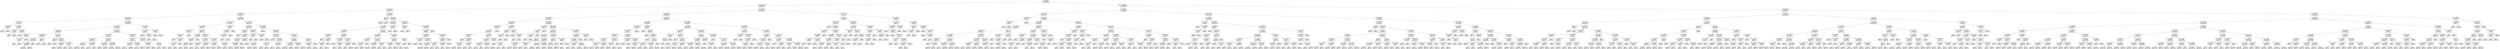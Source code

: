 digraph Tree {
node [shape=box] ;
0 [label="X[2] <= 78901232.0\ngini = 0.4999\nsamples = 44030\nvalue = [21773, 22257]"] ;
1 [label="X[5] <= 100270344.0\ngini = 0.4973\nsamples = 8250\nvalue = [4430, 3820]"] ;
0 -> 1 [labeldistance=2.5, labelangle=45, headlabel="True"] ;
2 [label="X[4] <= 127970712.0\ngini = 0.4915\nsamples = 4072\nvalue = [2301, 1771]"] ;
1 -> 2 ;
3 [label="X[9] <= 106976272.0\ngini = 0.4943\nsamples = 3397\nvalue = [1880, 1517]"] ;
2 -> 3 ;
4 [label="X[10] <= 67919440.0\ngini = 0.4878\nsamples = 2088\nvalue = [1207, 881]"] ;
3 -> 4 ;
5 [label="X[11] <= 66327092.0\ngini = 0.4377\nsamples = 34\nvalue = [11, 23]"] ;
4 -> 5 ;
6 [label="X[4] <= 97041992.0\ngini = 0.375\nsamples = 8\nvalue = [6, 2]"] ;
5 -> 6 ;
7 [label="gini = 0.0\nsamples = 2\nvalue = [0, 2]"] ;
6 -> 7 ;
8 [label="gini = 0.0\nsamples = 6\nvalue = [6, 0]"] ;
6 -> 8 ;
9 [label="X[10] <= 67663216.0\ngini = 0.3107\nsamples = 26\nvalue = [5, 21]"] ;
5 -> 9 ;
10 [label="X[11] <= 69095152.0\ngini = 0.375\nsamples = 4\nvalue = [3, 1]"] ;
9 -> 10 ;
11 [label="gini = 0.0\nsamples = 1\nvalue = [0, 1]"] ;
10 -> 11 ;
12 [label="gini = 0.0\nsamples = 3\nvalue = [3, 0]"] ;
10 -> 12 ;
13 [label="X[8] <= 67488912.0\ngini = 0.1653\nsamples = 22\nvalue = [2, 20]"] ;
9 -> 13 ;
14 [label="gini = 0.0\nsamples = 1\nvalue = [1, 0]"] ;
13 -> 14 ;
15 [label="X[6] <= 102481232.0\ngini = 0.0907\nsamples = 21\nvalue = [1, 20]"] ;
13 -> 15 ;
16 [label="X[12] <= 65752336.0\ngini = 0.5\nsamples = 2\nvalue = [1, 1]"] ;
15 -> 16 ;
17 [label="gini = 0.0\nsamples = 1\nvalue = [1, 0]"] ;
16 -> 17 ;
18 [label="gini = 0.0\nsamples = 1\nvalue = [0, 1]"] ;
16 -> 18 ;
19 [label="gini = 0.0\nsamples = 19\nvalue = [0, 19]"] ;
15 -> 19 ;
20 [label="X[11] <= 124358944.0\ngini = 0.4865\nsamples = 2054\nvalue = [1196, 858]"] ;
4 -> 20 ;
21 [label="X[12] <= 76818368.0\ngini = 0.4877\nsamples = 2026\nvalue = [1172, 854]"] ;
20 -> 21 ;
22 [label="X[9] <= 98305456.0\ngini = 0.4726\nsamples = 760\nvalue = [469, 291]"] ;
21 -> 22 ;
23 [label="X[13] <= 131089120.0\ngini = 0.4819\nsamples = 652\nvalue = [388, 264]"] ;
22 -> 23 ;
24 [label="X[3] <= 133639472.0\ngini = 0.4853\nsamples = 635\nvalue = [372, 263]"] ;
23 -> 24 ;
25 [label="X[0] <= 122442928.0\ngini = 0.4836\nsamples = 630\nvalue = [372, 258]"] ;
24 -> 25 ;
26 [label="gini = 0.4779\nsamples = 580\nvalue = [351, 229]"] ;
25 -> 26 ;
27 [label="gini = 0.4872\nsamples = 50\nvalue = [21, 29]"] ;
25 -> 27 ;
28 [label="gini = 0.0\nsamples = 5\nvalue = [0, 5]"] ;
24 -> 28 ;
29 [label="X[25] <= 0.5\ngini = 0.1107\nsamples = 17\nvalue = [16, 1]"] ;
23 -> 29 ;
30 [label="gini = 0.0\nsamples = 16\nvalue = [16, 0]"] ;
29 -> 30 ;
31 [label="gini = 0.0\nsamples = 1\nvalue = [0, 1]"] ;
29 -> 31 ;
32 [label="X[8] <= 67487776.0\ngini = 0.375\nsamples = 108\nvalue = [81, 27]"] ;
22 -> 32 ;
33 [label="X[30] <= 0.5\ngini = 0.2778\nsamples = 6\nvalue = [1, 5]"] ;
32 -> 33 ;
34 [label="gini = 0.0\nsamples = 5\nvalue = [0, 5]"] ;
33 -> 34 ;
35 [label="gini = 0.0\nsamples = 1\nvalue = [1, 0]"] ;
33 -> 35 ;
36 [label="X[5] <= 90612576.0\ngini = 0.3383\nsamples = 102\nvalue = [80, 22]"] ;
32 -> 36 ;
37 [label="X[2] <= 67830016.0\ngini = 0.3023\nsamples = 97\nvalue = [79, 18]"] ;
36 -> 37 ;
38 [label="gini = 0.0\nsamples = 2\nvalue = [0, 2]"] ;
37 -> 38 ;
39 [label="gini = 0.2801\nsamples = 95\nvalue = [79, 16]"] ;
37 -> 39 ;
40 [label="X[11] <= 97666872.0\ngini = 0.32\nsamples = 5\nvalue = [1, 4]"] ;
36 -> 40 ;
41 [label="gini = 0.0\nsamples = 4\nvalue = [0, 4]"] ;
40 -> 41 ;
42 [label="gini = 0.0\nsamples = 1\nvalue = [1, 0]"] ;
40 -> 42 ;
43 [label="X[4] <= 115676832.0\ngini = 0.4939\nsamples = 1266\nvalue = [703, 563]"] ;
21 -> 43 ;
44 [label="X[2] <= 73977760.0\ngini = 0.485\nsamples = 917\nvalue = [538, 379]"] ;
43 -> 44 ;
45 [label="X[13] <= 126802432.0\ngini = 0.459\nsamples = 440\nvalue = [283, 157]"] ;
44 -> 45 ;
46 [label="X[36] <= 0.5\ngini = 0.4476\nsamples = 411\nvalue = [272, 139]"] ;
45 -> 46 ;
47 [label="gini = 0.4444\nsamples = 408\nvalue = [272, 136]"] ;
46 -> 47 ;
48 [label="gini = 0.0\nsamples = 3\nvalue = [0, 3]"] ;
46 -> 48 ;
49 [label="X[10] <= 89544624.0\ngini = 0.4709\nsamples = 29\nvalue = [11, 18]"] ;
45 -> 49 ;
50 [label="gini = 0.5\nsamples = 22\nvalue = [11, 11]"] ;
49 -> 50 ;
51 [label="gini = 0.0\nsamples = 7\nvalue = [0, 7]"] ;
49 -> 51 ;
52 [label="X[7] <= 70135952.0\ngini = 0.4976\nsamples = 477\nvalue = [255, 222]"] ;
44 -> 52 ;
53 [label="X[11] <= 69042624.0\ngini = 0.3029\nsamples = 43\nvalue = [35, 8]"] ;
52 -> 53 ;
54 [label="gini = 0.0\nsamples = 2\nvalue = [0, 2]"] ;
53 -> 54 ;
55 [label="gini = 0.2499\nsamples = 41\nvalue = [35, 6]"] ;
53 -> 55 ;
56 [label="X[3] <= 101894344.0\ngini = 0.4999\nsamples = 434\nvalue = [220, 214]"] ;
52 -> 56 ;
57 [label="gini = 0.4956\nsamples = 300\nvalue = [136, 164]"] ;
56 -> 57 ;
58 [label="gini = 0.4678\nsamples = 134\nvalue = [84, 50]"] ;
56 -> 58 ;
59 [label="X[7] <= 119284744.0\ngini = 0.4985\nsamples = 349\nvalue = [165, 184]"] ;
43 -> 59 ;
60 [label="X[0] <= 96891712.0\ngini = 0.5\nsamples = 319\nvalue = [158, 161]"] ;
59 -> 60 ;
61 [label="X[0] <= 87652768.0\ngini = 0.4978\nsamples = 272\nvalue = [127, 145]"] ;
60 -> 61 ;
62 [label="gini = 0.5\nsamples = 235\nvalue = [118, 117]"] ;
61 -> 62 ;
63 [label="gini = 0.3682\nsamples = 37\nvalue = [9, 28]"] ;
61 -> 63 ;
64 [label="X[1] <= 81265728.0\ngini = 0.4491\nsamples = 47\nvalue = [31, 16]"] ;
60 -> 64 ;
65 [label="gini = 0.5\nsamples = 28\nvalue = [14, 14]"] ;
64 -> 65 ;
66 [label="gini = 0.1884\nsamples = 19\nvalue = [17, 2]"] ;
64 -> 66 ;
67 [label="X[2] <= 72368936.0\ngini = 0.3578\nsamples = 30\nvalue = [7, 23]"] ;
59 -> 67 ;
68 [label="X[6] <= 99628328.0\ngini = 0.4959\nsamples = 11\nvalue = [6, 5]"] ;
67 -> 68 ;
69 [label="gini = 0.4082\nsamples = 7\nvalue = [2, 5]"] ;
68 -> 69 ;
70 [label="gini = 0.0\nsamples = 4\nvalue = [4, 0]"] ;
68 -> 70 ;
71 [label="X[29] <= 0.5\ngini = 0.0997\nsamples = 19\nvalue = [1, 18]"] ;
67 -> 71 ;
72 [label="gini = 0.0\nsamples = 17\nvalue = [0, 17]"] ;
71 -> 72 ;
73 [label="gini = 0.5\nsamples = 2\nvalue = [1, 1]"] ;
71 -> 73 ;
74 [label="X[1] <= 133169688.0\ngini = 0.2449\nsamples = 28\nvalue = [24, 4]"] ;
20 -> 74 ;
75 [label="X[11] <= 131322568.0\ngini = 0.0832\nsamples = 23\nvalue = [22, 1]"] ;
74 -> 75 ;
76 [label="gini = 0.0\nsamples = 21\nvalue = [21, 0]"] ;
75 -> 76 ;
77 [label="X[7] <= 93833184.0\ngini = 0.5\nsamples = 2\nvalue = [1, 1]"] ;
75 -> 77 ;
78 [label="gini = 0.0\nsamples = 1\nvalue = [0, 1]"] ;
77 -> 78 ;
79 [label="gini = 0.0\nsamples = 1\nvalue = [1, 0]"] ;
77 -> 79 ;
80 [label="X[8] <= 72568336.0\ngini = 0.48\nsamples = 5\nvalue = [2, 3]"] ;
74 -> 80 ;
81 [label="gini = 0.0\nsamples = 2\nvalue = [2, 0]"] ;
80 -> 81 ;
82 [label="gini = 0.0\nsamples = 3\nvalue = [0, 3]"] ;
80 -> 82 ;
83 [label="X[8] <= 68318688.0\ngini = 0.4996\nsamples = 1309\nvalue = [673, 636]"] ;
3 -> 83 ;
84 [label="X[4] <= 127417064.0\ngini = 0.4753\nsamples = 198\nvalue = [121, 77]"] ;
83 -> 84 ;
85 [label="X[10] <= 77497664.0\ngini = 0.4612\nsamples = 183\nvalue = [117, 66]"] ;
84 -> 85 ;
86 [label="X[2] <= 75262800.0\ngini = 0.3967\nsamples = 11\nvalue = [3, 8]"] ;
85 -> 86 ;
87 [label="X[3] <= 91128744.0\ngini = 0.32\nsamples = 10\nvalue = [2, 8]"] ;
86 -> 87 ;
88 [label="gini = 0.0\nsamples = 1\nvalue = [1, 0]"] ;
87 -> 88 ;
89 [label="X[6] <= 115376896.0\ngini = 0.1975\nsamples = 9\nvalue = [1, 8]"] ;
87 -> 89 ;
90 [label="X[6] <= 113053824.0\ngini = 0.5\nsamples = 2\nvalue = [1, 1]"] ;
89 -> 90 ;
91 [label="gini = 0.0\nsamples = 1\nvalue = [0, 1]"] ;
90 -> 91 ;
92 [label="gini = 0.0\nsamples = 1\nvalue = [1, 0]"] ;
90 -> 92 ;
93 [label="gini = 0.0\nsamples = 7\nvalue = [0, 7]"] ;
89 -> 93 ;
94 [label="gini = 0.0\nsamples = 1\nvalue = [1, 0]"] ;
86 -> 94 ;
95 [label="X[8] <= 67376072.0\ngini = 0.447\nsamples = 172\nvalue = [114, 58]"] ;
85 -> 95 ;
96 [label="X[0] <= 81142384.0\ngini = 0.4898\nsamples = 21\nvalue = [9, 12]"] ;
95 -> 96 ;
97 [label="X[2] <= 69210256.0\ngini = 0.4592\nsamples = 14\nvalue = [9, 5]"] ;
96 -> 97 ;
98 [label="X[26] <= 0.5\ngini = 0.4082\nsamples = 7\nvalue = [2, 5]"] ;
97 -> 98 ;
99 [label="gini = 0.0\nsamples = 5\nvalue = [0, 5]"] ;
98 -> 99 ;
100 [label="gini = 0.0\nsamples = 2\nvalue = [2, 0]"] ;
98 -> 100 ;
101 [label="gini = 0.0\nsamples = 7\nvalue = [7, 0]"] ;
97 -> 101 ;
102 [label="gini = 0.0\nsamples = 7\nvalue = [0, 7]"] ;
96 -> 102 ;
103 [label="X[5] <= 66924216.0\ngini = 0.4237\nsamples = 151\nvalue = [105, 46]"] ;
95 -> 103 ;
104 [label="X[5] <= 65041200.0\ngini = 0.4898\nsamples = 49\nvalue = [28, 21]"] ;
103 -> 104 ;
105 [label="X[13] <= 74263392.0\ngini = 0.2188\nsamples = 16\nvalue = [14, 2]"] ;
104 -> 105 ;
106 [label="gini = 0.0\nsamples = 2\nvalue = [0, 2]"] ;
105 -> 106 ;
107 [label="gini = 0.0\nsamples = 14\nvalue = [14, 0]"] ;
105 -> 107 ;
108 [label="X[10] <= 137014464.0\ngini = 0.4885\nsamples = 33\nvalue = [14, 19]"] ;
104 -> 108 ;
109 [label="gini = 0.4444\nsamples = 27\nvalue = [9, 18]"] ;
108 -> 109 ;
110 [label="gini = 0.2778\nsamples = 6\nvalue = [5, 1]"] ;
108 -> 110 ;
111 [label="X[9] <= 114823608.0\ngini = 0.37\nsamples = 102\nvalue = [77, 25]"] ;
103 -> 111 ;
112 [label="X[10] <= 111182968.0\ngini = 0.4882\nsamples = 26\nvalue = [15, 11]"] ;
111 -> 112 ;
113 [label="gini = 0.1975\nsamples = 9\nvalue = [8, 1]"] ;
112 -> 113 ;
114 [label="gini = 0.4844\nsamples = 17\nvalue = [7, 10]"] ;
112 -> 114 ;
115 [label="X[6] <= 81501872.0\ngini = 0.3006\nsamples = 76\nvalue = [62, 14]"] ;
111 -> 115 ;
116 [label="gini = 0.162\nsamples = 45\nvalue = [41, 4]"] ;
115 -> 116 ;
117 [label="gini = 0.437\nsamples = 31\nvalue = [21, 10]"] ;
115 -> 117 ;
118 [label="X[12] <= 100245776.0\ngini = 0.3911\nsamples = 15\nvalue = [4, 11]"] ;
84 -> 118 ;
119 [label="X[4] <= 127764808.0\ngini = 0.2604\nsamples = 13\nvalue = [2, 11]"] ;
118 -> 119 ;
120 [label="X[11] <= 125318328.0\ngini = 0.1528\nsamples = 12\nvalue = [1, 11]"] ;
119 -> 120 ;
121 [label="gini = 0.0\nsamples = 11\nvalue = [0, 11]"] ;
120 -> 121 ;
122 [label="gini = 0.0\nsamples = 1\nvalue = [1, 0]"] ;
120 -> 122 ;
123 [label="gini = 0.0\nsamples = 1\nvalue = [1, 0]"] ;
119 -> 123 ;
124 [label="gini = 0.0\nsamples = 2\nvalue = [2, 0]"] ;
118 -> 124 ;
125 [label="X[11] <= 72488832.0\ngini = 0.5\nsamples = 1111\nvalue = [552, 559]"] ;
83 -> 125 ;
126 [label="X[8] <= 75726064.0\ngini = 0.4692\nsamples = 125\nvalue = [47, 78]"] ;
125 -> 126 ;
127 [label="X[7] <= 62823060.0\ngini = 0.4215\nsamples = 106\nvalue = [32, 74]"] ;
126 -> 127 ;
128 [label="gini = 0.0\nsamples = 4\nvalue = [4, 0]"] ;
127 -> 128 ;
129 [label="X[1] <= 70455928.0\ngini = 0.3983\nsamples = 102\nvalue = [28, 74]"] ;
127 -> 129 ;
130 [label="X[6] <= 97165472.0\ngini = 0.4898\nsamples = 35\nvalue = [15, 20]"] ;
129 -> 130 ;
131 [label="X[6] <= 80626952.0\ngini = 0.4994\nsamples = 29\nvalue = [15, 14]"] ;
130 -> 131 ;
132 [label="gini = 0.4444\nsamples = 18\nvalue = [6, 12]"] ;
131 -> 132 ;
133 [label="gini = 0.2975\nsamples = 11\nvalue = [9, 2]"] ;
131 -> 133 ;
134 [label="gini = 0.0\nsamples = 6\nvalue = [0, 6]"] ;
130 -> 134 ;
135 [label="X[4] <= 74082688.0\ngini = 0.3128\nsamples = 67\nvalue = [13, 54]"] ;
129 -> 135 ;
136 [label="gini = 0.0\nsamples = 2\nvalue = [2, 0]"] ;
135 -> 136 ;
137 [label="X[12] <= 90482640.0\ngini = 0.2812\nsamples = 65\nvalue = [11, 54]"] ;
135 -> 137 ;
138 [label="gini = 0.2311\nsamples = 60\nvalue = [8, 52]"] ;
137 -> 138 ;
139 [label="gini = 0.48\nsamples = 5\nvalue = [3, 2]"] ;
137 -> 139 ;
140 [label="X[4] <= 95503904.0\ngini = 0.3324\nsamples = 19\nvalue = [15, 4]"] ;
126 -> 140 ;
141 [label="X[0] <= 116628432.0\ngini = 0.375\nsamples = 4\nvalue = [1, 3]"] ;
140 -> 141 ;
142 [label="gini = 0.0\nsamples = 3\nvalue = [0, 3]"] ;
141 -> 142 ;
143 [label="gini = 0.0\nsamples = 1\nvalue = [1, 0]"] ;
141 -> 143 ;
144 [label="X[6] <= 70929064.0\ngini = 0.1244\nsamples = 15\nvalue = [14, 1]"] ;
140 -> 144 ;
145 [label="gini = 0.0\nsamples = 1\nvalue = [0, 1]"] ;
144 -> 145 ;
146 [label="gini = 0.0\nsamples = 14\nvalue = [14, 0]"] ;
144 -> 146 ;
147 [label="X[9] <= 108598048.0\ngini = 0.4997\nsamples = 986\nvalue = [505, 481]"] ;
125 -> 147 ;
148 [label="gini = 0.0\nsamples = 6\nvalue = [0, 6]"] ;
147 -> 148 ;
149 [label="X[6] <= 71303784.0\ngini = 0.4995\nsamples = 980\nvalue = [505, 475]"] ;
147 -> 149 ;
150 [label="X[10] <= 112140032.0\ngini = 0.4805\nsamples = 172\nvalue = [103, 69]"] ;
149 -> 150 ;
151 [label="gini = 0.0\nsamples = 9\nvalue = [9, 0]"] ;
150 -> 151 ;
152 [label="X[13] <= 65424576.0\ngini = 0.4882\nsamples = 163\nvalue = [94, 69]"] ;
150 -> 152 ;
153 [label="X[0] <= 73417920.0\ngini = 0.255\nsamples = 20\nvalue = [17, 3]"] ;
152 -> 153 ;
154 [label="gini = 0.5\nsamples = 6\nvalue = [3, 3]"] ;
153 -> 154 ;
155 [label="gini = 0.0\nsamples = 14\nvalue = [14, 0]"] ;
153 -> 155 ;
156 [label="X[0] <= 67972928.0\ngini = 0.497\nsamples = 143\nvalue = [77, 66]"] ;
152 -> 156 ;
157 [label="gini = 0.142\nsamples = 13\nvalue = [12, 1]"] ;
156 -> 157 ;
158 [label="gini = 0.5\nsamples = 130\nvalue = [65, 65]"] ;
156 -> 158 ;
159 [label="X[4] <= 122601504.0\ngini = 0.5\nsamples = 808\nvalue = [402, 406]"] ;
149 -> 159 ;
160 [label="X[6] <= 116157216.0\ngini = 0.4994\nsamples = 681\nvalue = [352, 329]"] ;
159 -> 160 ;
161 [label="X[13] <= 106989232.0\ngini = 0.5\nsamples = 614\nvalue = [309, 305]"] ;
160 -> 161 ;
162 [label="gini = 0.4984\nsamples = 538\nvalue = [284, 254]"] ;
161 -> 162 ;
163 [label="gini = 0.4415\nsamples = 76\nvalue = [25, 51]"] ;
161 -> 163 ;
164 [label="X[1] <= 87632336.0\ngini = 0.4598\nsamples = 67\nvalue = [43, 24]"] ;
160 -> 164 ;
165 [label="gini = 0.1107\nsamples = 17\nvalue = [16, 1]"] ;
164 -> 165 ;
166 [label="gini = 0.4968\nsamples = 50\nvalue = [27, 23]"] ;
164 -> 166 ;
167 [label="X[20] <= 0.5\ngini = 0.4774\nsamples = 127\nvalue = [50, 77]"] ;
159 -> 167 ;
168 [label="X[4] <= 127115984.0\ngini = 0.4628\nsamples = 121\nvalue = [44, 77]"] ;
167 -> 168 ;
169 [label="gini = 0.3537\nsamples = 61\nvalue = [14, 47]"] ;
168 -> 169 ;
170 [label="gini = 0.5\nsamples = 60\nvalue = [30, 30]"] ;
168 -> 170 ;
171 [label="gini = 0.0\nsamples = 6\nvalue = [6, 0]"] ;
167 -> 171 ;
172 [label="X[1] <= 65024044.0\ngini = 0.4694\nsamples = 675\nvalue = [421, 254]"] ;
2 -> 172 ;
173 [label="X[15] <= 0.5\ngini = 0.1172\nsamples = 16\nvalue = [15, 1]"] ;
172 -> 173 ;
174 [label="gini = 0.0\nsamples = 15\nvalue = [15, 0]"] ;
173 -> 174 ;
175 [label="gini = 0.0\nsamples = 1\nvalue = [0, 1]"] ;
173 -> 175 ;
176 [label="X[12] <= 71585920.0\ngini = 0.473\nsamples = 659\nvalue = [406, 253]"] ;
172 -> 176 ;
177 [label="X[6] <= 122434336.0\ngini = 0.4924\nsamples = 292\nvalue = [164, 128]"] ;
176 -> 177 ;
178 [label="X[1] <= 70453568.0\ngini = 0.4885\nsamples = 283\nvalue = [163, 120]"] ;
177 -> 178 ;
179 [label="X[8] <= 67684496.0\ngini = 0.3953\nsamples = 59\nvalue = [43, 16]"] ;
178 -> 179 ;
180 [label="X[6] <= 76857456.0\ngini = 0.4898\nsamples = 14\nvalue = [6, 8]"] ;
179 -> 180 ;
181 [label="gini = 0.0\nsamples = 6\nvalue = [0, 6]"] ;
180 -> 181 ;
182 [label="X[2] <= 68286856.0\ngini = 0.375\nsamples = 8\nvalue = [6, 2]"] ;
180 -> 182 ;
183 [label="X[1] <= 65572264.0\ngini = 0.4444\nsamples = 3\nvalue = [1, 2]"] ;
182 -> 183 ;
184 [label="gini = 0.0\nsamples = 2\nvalue = [0, 2]"] ;
183 -> 184 ;
185 [label="gini = 0.0\nsamples = 1\nvalue = [1, 0]"] ;
183 -> 185 ;
186 [label="gini = 0.0\nsamples = 5\nvalue = [5, 0]"] ;
182 -> 186 ;
187 [label="X[2] <= 67985200.0\ngini = 0.2923\nsamples = 45\nvalue = [37, 8]"] ;
179 -> 187 ;
188 [label="X[10] <= 127500096.0\ngini = 0.4688\nsamples = 8\nvalue = [3, 5]"] ;
187 -> 188 ;
189 [label="gini = 0.0\nsamples = 4\nvalue = [0, 4]"] ;
188 -> 189 ;
190 [label="X[8] <= 68236336.0\ngini = 0.375\nsamples = 4\nvalue = [3, 1]"] ;
188 -> 190 ;
191 [label="gini = 0.0\nsamples = 1\nvalue = [0, 1]"] ;
190 -> 191 ;
192 [label="gini = 0.0\nsamples = 3\nvalue = [3, 0]"] ;
190 -> 192 ;
193 [label="X[7] <= 114116112.0\ngini = 0.149\nsamples = 37\nvalue = [34, 3]"] ;
187 -> 193 ;
194 [label="X[11] <= 65168908.0\ngini = 0.1049\nsamples = 36\nvalue = [34, 2]"] ;
193 -> 194 ;
195 [label="gini = 0.0\nsamples = 1\nvalue = [0, 1]"] ;
194 -> 195 ;
196 [label="gini = 0.0555\nsamples = 35\nvalue = [34, 1]"] ;
194 -> 196 ;
197 [label="gini = 0.0\nsamples = 1\nvalue = [0, 1]"] ;
193 -> 197 ;
198 [label="X[5] <= 67243120.0\ngini = 0.4974\nsamples = 224\nvalue = [120, 104]"] ;
178 -> 198 ;
199 [label="X[1] <= 76449584.0\ngini = 0.4869\nsamples = 179\nvalue = [104, 75]"] ;
198 -> 199 ;
200 [label="X[1] <= 71588704.0\ngini = 0.4321\nsamples = 19\nvalue = [6, 13]"] ;
199 -> 200 ;
201 [label="X[2] <= 68448768.0\ngini = 0.5\nsamples = 12\nvalue = [6, 6]"] ;
200 -> 201 ;
202 [label="gini = 0.0\nsamples = 5\nvalue = [0, 5]"] ;
201 -> 202 ;
203 [label="gini = 0.2449\nsamples = 7\nvalue = [6, 1]"] ;
201 -> 203 ;
204 [label="gini = 0.0\nsamples = 7\nvalue = [0, 7]"] ;
200 -> 204 ;
205 [label="X[6] <= 116720752.0\ngini = 0.4747\nsamples = 160\nvalue = [98, 62]"] ;
199 -> 205 ;
206 [label="X[13] <= 101686368.0\ngini = 0.4663\nsamples = 154\nvalue = [97, 57]"] ;
205 -> 206 ;
207 [label="gini = 0.4951\nsamples = 91\nvalue = [50, 41]"] ;
206 -> 207 ;
208 [label="gini = 0.3789\nsamples = 63\nvalue = [47, 16]"] ;
206 -> 208 ;
209 [label="X[0] <= 72440224.0\ngini = 0.2778\nsamples = 6\nvalue = [1, 5]"] ;
205 -> 209 ;
210 [label="gini = 0.0\nsamples = 5\nvalue = [0, 5]"] ;
209 -> 210 ;
211 [label="gini = 0.0\nsamples = 1\nvalue = [1, 0]"] ;
209 -> 211 ;
212 [label="X[3] <= 132948072.0\ngini = 0.4583\nsamples = 45\nvalue = [16, 29]"] ;
198 -> 212 ;
213 [label="X[4] <= 133474112.0\ngini = 0.3878\nsamples = 38\nvalue = [10, 28]"] ;
212 -> 213 ;
214 [label="X[3] <= 111886624.0\ngini = 0.3047\nsamples = 32\nvalue = [6, 26]"] ;
213 -> 214 ;
215 [label="gini = 0.0\nsamples = 1\nvalue = [1, 0]"] ;
214 -> 215 ;
216 [label="gini = 0.2706\nsamples = 31\nvalue = [5, 26]"] ;
214 -> 216 ;
217 [label="X[4] <= 133776208.0\ngini = 0.4444\nsamples = 6\nvalue = [4, 2]"] ;
213 -> 217 ;
218 [label="gini = 0.0\nsamples = 4\nvalue = [4, 0]"] ;
217 -> 218 ;
219 [label="gini = 0.0\nsamples = 2\nvalue = [0, 2]"] ;
217 -> 219 ;
220 [label="X[16] <= 0.5\ngini = 0.2449\nsamples = 7\nvalue = [6, 1]"] ;
212 -> 220 ;
221 [label="gini = 0.0\nsamples = 6\nvalue = [6, 0]"] ;
220 -> 221 ;
222 [label="gini = 0.0\nsamples = 1\nvalue = [0, 1]"] ;
220 -> 222 ;
223 [label="X[5] <= 64237884.0\ngini = 0.1975\nsamples = 9\nvalue = [1, 8]"] ;
177 -> 223 ;
224 [label="gini = 0.0\nsamples = 1\nvalue = [1, 0]"] ;
223 -> 224 ;
225 [label="gini = 0.0\nsamples = 8\nvalue = [0, 8]"] ;
223 -> 225 ;
226 [label="X[1] <= 65400168.0\ngini = 0.4492\nsamples = 367\nvalue = [242, 125]"] ;
176 -> 226 ;
227 [label="X[8] <= 68323120.0\ngini = 0.375\nsamples = 8\nvalue = [2, 6]"] ;
226 -> 227 ;
228 [label="gini = 0.0\nsamples = 2\nvalue = [2, 0]"] ;
227 -> 228 ;
229 [label="gini = 0.0\nsamples = 6\nvalue = [0, 6]"] ;
227 -> 229 ;
230 [label="X[6] <= 128037064.0\ngini = 0.4432\nsamples = 359\nvalue = [240, 119]"] ;
226 -> 230 ;
231 [label="X[12] <= 103358776.0\ngini = 0.4393\nsamples = 356\nvalue = [240, 116]"] ;
230 -> 231 ;
232 [label="X[10] <= 68690744.0\ngini = 0.4238\nsamples = 315\nvalue = [219, 96]"] ;
231 -> 232 ;
233 [label="X[12] <= 93914488.0\ngini = 0.375\nsamples = 8\nvalue = [2, 6]"] ;
232 -> 233 ;
234 [label="gini = 0.0\nsamples = 6\nvalue = [0, 6]"] ;
233 -> 234 ;
235 [label="gini = 0.0\nsamples = 2\nvalue = [2, 0]"] ;
233 -> 235 ;
236 [label="X[8] <= 101140496.0\ngini = 0.4144\nsamples = 307\nvalue = [217, 90]"] ;
232 -> 236 ;
237 [label="X[8] <= 80740432.0\ngini = 0.4074\nsamples = 302\nvalue = [216, 86]"] ;
236 -> 237 ;
238 [label="gini = 0.4292\nsamples = 263\nvalue = [181, 82]"] ;
237 -> 238 ;
239 [label="gini = 0.1841\nsamples = 39\nvalue = [35, 4]"] ;
237 -> 239 ;
240 [label="X[2] <= 78438816.0\ngini = 0.32\nsamples = 5\nvalue = [1, 4]"] ;
236 -> 240 ;
241 [label="gini = 0.0\nsamples = 4\nvalue = [0, 4]"] ;
240 -> 241 ;
242 [label="gini = 0.0\nsamples = 1\nvalue = [1, 0]"] ;
240 -> 242 ;
243 [label="X[10] <= 129974344.0\ngini = 0.4997\nsamples = 41\nvalue = [21, 20]"] ;
231 -> 243 ;
244 [label="X[5] <= 95466864.0\ngini = 0.4628\nsamples = 33\nvalue = [21, 12]"] ;
243 -> 244 ;
245 [label="X[5] <= 83609424.0\ngini = 0.4959\nsamples = 22\nvalue = [10, 12]"] ;
244 -> 245 ;
246 [label="gini = 0.0\nsamples = 5\nvalue = [5, 0]"] ;
245 -> 246 ;
247 [label="gini = 0.4152\nsamples = 17\nvalue = [5, 12]"] ;
245 -> 247 ;
248 [label="gini = 0.0\nsamples = 11\nvalue = [11, 0]"] ;
244 -> 248 ;
249 [label="gini = 0.0\nsamples = 8\nvalue = [0, 8]"] ;
243 -> 249 ;
250 [label="gini = 0.0\nsamples = 3\nvalue = [0, 3]"] ;
230 -> 250 ;
251 [label="X[7] <= 119370680.0\ngini = 0.4998\nsamples = 4178\nvalue = [2129, 2049]"] ;
1 -> 251 ;
252 [label="X[5] <= 122322168.0\ngini = 0.4994\nsamples = 3918\nvalue = [2024, 1894]"] ;
251 -> 252 ;
253 [label="X[5] <= 101417016.0\ngini = 0.4973\nsamples = 2192\nvalue = [1177, 1015]"] ;
252 -> 253 ;
254 [label="X[6] <= 116024024.0\ngini = 0.4913\nsamples = 189\nvalue = [82, 107]"] ;
253 -> 254 ;
255 [label="X[0] <= 118244032.0\ngini = 0.4785\nsamples = 164\nvalue = [65, 99]"] ;
254 -> 255 ;
256 [label="X[2] <= 72677584.0\ngini = 0.4718\nsamples = 160\nvalue = [61, 99]"] ;
255 -> 256 ;
257 [label="X[7] <= 69339144.0\ngini = 0.498\nsamples = 47\nvalue = [25, 22]"] ;
256 -> 257 ;
258 [label="gini = 0.0\nsamples = 9\nvalue = [0, 9]"] ;
257 -> 258 ;
259 [label="X[9] <= 130940968.0\ngini = 0.4501\nsamples = 38\nvalue = [25, 13]"] ;
257 -> 259 ;
260 [label="X[3] <= 132028504.0\ngini = 0.375\nsamples = 32\nvalue = [24, 8]"] ;
259 -> 260 ;
261 [label="gini = 0.32\nsamples = 30\nvalue = [24, 6]"] ;
260 -> 261 ;
262 [label="gini = 0.0\nsamples = 2\nvalue = [0, 2]"] ;
260 -> 262 ;
263 [label="X[2] <= 70809040.0\ngini = 0.2778\nsamples = 6\nvalue = [1, 5]"] ;
259 -> 263 ;
264 [label="gini = 0.0\nsamples = 5\nvalue = [0, 5]"] ;
263 -> 264 ;
265 [label="gini = 0.0\nsamples = 1\nvalue = [1, 0]"] ;
263 -> 265 ;
266 [label="X[0] <= 99175456.0\ngini = 0.4342\nsamples = 113\nvalue = [36, 77]"] ;
256 -> 266 ;
267 [label="X[2] <= 73274160.0\ngini = 0.4633\nsamples = 96\nvalue = [35, 61]"] ;
266 -> 267 ;
268 [label="X[1] <= 126080016.0\ngini = 0.2311\nsamples = 15\nvalue = [2, 13]"] ;
267 -> 268 ;
269 [label="gini = 0.0\nsamples = 13\nvalue = [0, 13]"] ;
268 -> 269 ;
270 [label="gini = 0.0\nsamples = 2\nvalue = [2, 0]"] ;
268 -> 270 ;
271 [label="X[3] <= 96715120.0\ngini = 0.4829\nsamples = 81\nvalue = [33, 48]"] ;
267 -> 271 ;
272 [label="gini = 0.32\nsamples = 20\nvalue = [4, 16]"] ;
271 -> 272 ;
273 [label="gini = 0.4988\nsamples = 61\nvalue = [29, 32]"] ;
271 -> 273 ;
274 [label="X[8] <= 81535632.0\ngini = 0.1107\nsamples = 17\nvalue = [1, 16]"] ;
266 -> 274 ;
275 [label="gini = 0.0\nsamples = 15\nvalue = [0, 15]"] ;
274 -> 275 ;
276 [label="X[6] <= 93652112.0\ngini = 0.5\nsamples = 2\nvalue = [1, 1]"] ;
274 -> 276 ;
277 [label="gini = 0.0\nsamples = 1\nvalue = [0, 1]"] ;
276 -> 277 ;
278 [label="gini = 0.0\nsamples = 1\nvalue = [1, 0]"] ;
276 -> 278 ;
279 [label="gini = 0.0\nsamples = 4\nvalue = [4, 0]"] ;
255 -> 279 ;
280 [label="X[3] <= 119982696.0\ngini = 0.4352\nsamples = 25\nvalue = [17, 8]"] ;
254 -> 280 ;
281 [label="X[14] <= 0.5\ngini = 0.2311\nsamples = 15\nvalue = [13, 2]"] ;
280 -> 281 ;
282 [label="X[7] <= 115738496.0\ngini = 0.1327\nsamples = 14\nvalue = [13, 1]"] ;
281 -> 282 ;
283 [label="gini = 0.0\nsamples = 13\nvalue = [13, 0]"] ;
282 -> 283 ;
284 [label="gini = 0.0\nsamples = 1\nvalue = [0, 1]"] ;
282 -> 284 ;
285 [label="gini = 0.0\nsamples = 1\nvalue = [0, 1]"] ;
281 -> 285 ;
286 [label="X[3] <= 125642672.0\ngini = 0.48\nsamples = 10\nvalue = [4, 6]"] ;
280 -> 286 ;
287 [label="gini = 0.0\nsamples = 5\nvalue = [0, 5]"] ;
286 -> 287 ;
288 [label="X[1] <= 92147984.0\ngini = 0.32\nsamples = 5\nvalue = [4, 1]"] ;
286 -> 288 ;
289 [label="gini = 0.0\nsamples = 4\nvalue = [4, 0]"] ;
288 -> 289 ;
290 [label="gini = 0.0\nsamples = 1\nvalue = [0, 1]"] ;
288 -> 290 ;
291 [label="X[4] <= 66357000.0\ngini = 0.4956\nsamples = 2003\nvalue = [1095, 908]"] ;
253 -> 291 ;
292 [label="X[10] <= 125440528.0\ngini = 0.2975\nsamples = 11\nvalue = [2, 9]"] ;
291 -> 292 ;
293 [label="X[0] <= 71869480.0\ngini = 0.18\nsamples = 10\nvalue = [1, 9]"] ;
292 -> 293 ;
294 [label="X[12] <= 103364320.0\ngini = 0.5\nsamples = 2\nvalue = [1, 1]"] ;
293 -> 294 ;
295 [label="gini = 0.0\nsamples = 1\nvalue = [0, 1]"] ;
294 -> 295 ;
296 [label="gini = 0.0\nsamples = 1\nvalue = [1, 0]"] ;
294 -> 296 ;
297 [label="gini = 0.0\nsamples = 8\nvalue = [0, 8]"] ;
293 -> 297 ;
298 [label="gini = 0.0\nsamples = 1\nvalue = [1, 0]"] ;
292 -> 298 ;
299 [label="X[9] <= 115258944.0\ngini = 0.4953\nsamples = 1992\nvalue = [1093, 899]"] ;
291 -> 299 ;
300 [label="X[1] <= 124004320.0\ngini = 0.4901\nsamples = 1215\nvalue = [693, 522]"] ;
299 -> 300 ;
301 [label="X[4] <= 75422712.0\ngini = 0.4934\nsamples = 1112\nvalue = [620, 492]"] ;
300 -> 301 ;
302 [label="X[30] <= 0.5\ngini = 0.4058\nsamples = 53\nvalue = [38, 15]"] ;
301 -> 302 ;
303 [label="X[5] <= 121972288.0\ngini = 0.3698\nsamples = 49\nvalue = [37, 12]"] ;
302 -> 303 ;
304 [label="gini = 0.2887\nsamples = 40\nvalue = [33, 7]"] ;
303 -> 304 ;
305 [label="gini = 0.4938\nsamples = 9\nvalue = [4, 5]"] ;
303 -> 305 ;
306 [label="X[3] <= 75632384.0\ngini = 0.375\nsamples = 4\nvalue = [1, 3]"] ;
302 -> 306 ;
307 [label="gini = 0.0\nsamples = 3\nvalue = [0, 3]"] ;
306 -> 307 ;
308 [label="gini = 0.0\nsamples = 1\nvalue = [1, 0]"] ;
306 -> 308 ;
309 [label="X[8] <= 81100800.0\ngini = 0.4951\nsamples = 1059\nvalue = [582, 477]"] ;
301 -> 309 ;
310 [label="X[29] <= 0.5\ngini = 0.4902\nsamples = 828\nvalue = [472, 356]"] ;
309 -> 310 ;
311 [label="gini = 0.4921\nsamples = 810\nvalue = [456, 354]"] ;
310 -> 311 ;
312 [label="gini = 0.1975\nsamples = 18\nvalue = [16, 2]"] ;
310 -> 312 ;
313 [label="X[6] <= 88478128.0\ngini = 0.4989\nsamples = 231\nvalue = [110, 121]"] ;
309 -> 313 ;
314 [label="gini = 0.4832\nsamples = 71\nvalue = [42, 29]"] ;
313 -> 314 ;
315 [label="gini = 0.4888\nsamples = 160\nvalue = [68, 92]"] ;
313 -> 315 ;
316 [label="X[7] <= 107612392.0\ngini = 0.4129\nsamples = 103\nvalue = [73, 30]"] ;
300 -> 316 ;
317 [label="X[34] <= 0.5\ngini = 0.3776\nsamples = 95\nvalue = [71, 24]"] ;
316 -> 317 ;
318 [label="X[26] <= 0.5\ngini = 0.3523\nsamples = 92\nvalue = [71, 21]"] ;
317 -> 318 ;
319 [label="gini = 0.3331\nsamples = 90\nvalue = [71, 19]"] ;
318 -> 319 ;
320 [label="gini = 0.0\nsamples = 2\nvalue = [0, 2]"] ;
318 -> 320 ;
321 [label="gini = 0.0\nsamples = 3\nvalue = [0, 3]"] ;
317 -> 321 ;
322 [label="X[11] <= 114568096.0\ngini = 0.375\nsamples = 8\nvalue = [2, 6]"] ;
316 -> 322 ;
323 [label="gini = 0.0\nsamples = 2\nvalue = [2, 0]"] ;
322 -> 323 ;
324 [label="gini = 0.0\nsamples = 6\nvalue = [0, 6]"] ;
322 -> 324 ;
325 [label="X[6] <= 117087008.0\ngini = 0.4996\nsamples = 777\nvalue = [400, 377]"] ;
299 -> 325 ;
326 [label="X[3] <= 133768544.0\ngini = 0.4992\nsamples = 767\nvalue = [399, 368]"] ;
325 -> 326 ;
327 [label="X[9] <= 115381392.0\ngini = 0.4989\nsamples = 763\nvalue = [399, 364]"] ;
326 -> 327 ;
328 [label="X[11] <= 126192392.0\ngini = 0.32\nsamples = 10\nvalue = [2, 8]"] ;
327 -> 328 ;
329 [label="gini = 0.0\nsamples = 8\nvalue = [0, 8]"] ;
328 -> 329 ;
330 [label="gini = 0.0\nsamples = 2\nvalue = [2, 0]"] ;
328 -> 330 ;
331 [label="X[14] <= 0.5\ngini = 0.4985\nsamples = 753\nvalue = [397, 356]"] ;
327 -> 331 ;
332 [label="gini = 0.4975\nsamples = 717\nvalue = [384, 333]"] ;
331 -> 332 ;
333 [label="gini = 0.4614\nsamples = 36\nvalue = [13, 23]"] ;
331 -> 333 ;
334 [label="gini = 0.0\nsamples = 4\nvalue = [0, 4]"] ;
326 -> 334 ;
335 [label="X[2] <= 68192480.0\ngini = 0.18\nsamples = 10\nvalue = [1, 9]"] ;
325 -> 335 ;
336 [label="gini = 0.0\nsamples = 1\nvalue = [1, 0]"] ;
335 -> 336 ;
337 [label="gini = 0.0\nsamples = 9\nvalue = [0, 9]"] ;
335 -> 337 ;
338 [label="X[12] <= 114752448.0\ngini = 0.4998\nsamples = 1726\nvalue = [847, 879]"] ;
252 -> 338 ;
339 [label="X[8] <= 81203408.0\ngini = 0.4851\nsamples = 261\nvalue = [153, 108]"] ;
338 -> 339 ;
340 [label="X[9] <= 133039944.0\ngini = 0.4587\nsamples = 188\nvalue = [121, 67]"] ;
339 -> 340 ;
341 [label="X[3] <= 102252968.0\ngini = 0.4694\nsamples = 178\nvalue = [111, 67]"] ;
340 -> 341 ;
342 [label="X[3] <= 96817120.0\ngini = 0.4961\nsamples = 79\nvalue = [43, 36]"] ;
341 -> 342 ;
343 [label="X[0] <= 73477904.0\ngini = 0.4749\nsamples = 67\nvalue = [41, 26]"] ;
342 -> 343 ;
344 [label="X[6] <= 73531272.0\ngini = 0.3967\nsamples = 11\nvalue = [3, 8]"] ;
343 -> 344 ;
345 [label="gini = 0.0\nsamples = 2\nvalue = [2, 0]"] ;
344 -> 345 ;
346 [label="gini = 0.1975\nsamples = 9\nvalue = [1, 8]"] ;
344 -> 346 ;
347 [label="X[7] <= 75926992.0\ngini = 0.4362\nsamples = 56\nvalue = [38, 18]"] ;
343 -> 347 ;
348 [label="gini = 0.1049\nsamples = 18\nvalue = [17, 1]"] ;
347 -> 348 ;
349 [label="gini = 0.4945\nsamples = 38\nvalue = [21, 17]"] ;
347 -> 349 ;
350 [label="X[10] <= 99093520.0\ngini = 0.2778\nsamples = 12\nvalue = [2, 10]"] ;
342 -> 350 ;
351 [label="X[13] <= 75717920.0\ngini = 0.4444\nsamples = 3\nvalue = [2, 1]"] ;
350 -> 351 ;
352 [label="gini = 0.0\nsamples = 1\nvalue = [0, 1]"] ;
351 -> 352 ;
353 [label="gini = 0.0\nsamples = 2\nvalue = [2, 0]"] ;
351 -> 353 ;
354 [label="gini = 0.0\nsamples = 9\nvalue = [0, 9]"] ;
350 -> 354 ;
355 [label="X[1] <= 76183984.0\ngini = 0.4302\nsamples = 99\nvalue = [68, 31]"] ;
341 -> 355 ;
356 [label="X[10] <= 68186984.0\ngini = 0.375\nsamples = 8\nvalue = [2, 6]"] ;
355 -> 356 ;
357 [label="gini = 0.0\nsamples = 2\nvalue = [2, 0]"] ;
356 -> 357 ;
358 [label="gini = 0.0\nsamples = 6\nvalue = [0, 6]"] ;
356 -> 358 ;
359 [label="X[4] <= 127140512.0\ngini = 0.3985\nsamples = 91\nvalue = [66, 25]"] ;
355 -> 359 ;
360 [label="X[8] <= 69391600.0\ngini = 0.258\nsamples = 46\nvalue = [39, 7]"] ;
359 -> 360 ;
361 [label="gini = 0.48\nsamples = 10\nvalue = [6, 4]"] ;
360 -> 361 ;
362 [label="gini = 0.1528\nsamples = 36\nvalue = [33, 3]"] ;
360 -> 362 ;
363 [label="X[10] <= 127792768.0\ngini = 0.48\nsamples = 45\nvalue = [27, 18]"] ;
359 -> 363 ;
364 [label="gini = 0.455\nsamples = 40\nvalue = [26, 14]"] ;
363 -> 364 ;
365 [label="gini = 0.32\nsamples = 5\nvalue = [1, 4]"] ;
363 -> 365 ;
366 [label="gini = 0.0\nsamples = 10\nvalue = [10, 0]"] ;
340 -> 366 ;
367 [label="X[1] <= 86967912.0\ngini = 0.4924\nsamples = 73\nvalue = [32, 41]"] ;
339 -> 367 ;
368 [label="gini = 0.0\nsamples = 7\nvalue = [0, 7]"] ;
367 -> 368 ;
369 [label="X[1] <= 94753744.0\ngini = 0.4995\nsamples = 66\nvalue = [32, 34]"] ;
367 -> 369 ;
370 [label="gini = 0.0\nsamples = 4\nvalue = [4, 0]"] ;
369 -> 370 ;
371 [label="X[7] <= 68694144.0\ngini = 0.4953\nsamples = 62\nvalue = [28, 34]"] ;
369 -> 371 ;
372 [label="gini = 0.0\nsamples = 6\nvalue = [0, 6]"] ;
371 -> 372 ;
373 [label="X[10] <= 127718416.0\ngini = 0.5\nsamples = 56\nvalue = [28, 28]"] ;
371 -> 373 ;
374 [label="X[11] <= 111941648.0\ngini = 0.4952\nsamples = 51\nvalue = [23, 28]"] ;
373 -> 374 ;
375 [label="gini = 0.48\nsamples = 30\nvalue = [18, 12]"] ;
374 -> 375 ;
376 [label="gini = 0.3628\nsamples = 21\nvalue = [5, 16]"] ;
374 -> 376 ;
377 [label="gini = 0.0\nsamples = 5\nvalue = [5, 0]"] ;
373 -> 377 ;
378 [label="X[11] <= 122894616.0\ngini = 0.4986\nsamples = 1465\nvalue = [694, 771]"] ;
338 -> 378 ;
379 [label="X[13] <= 71303392.0\ngini = 0.4955\nsamples = 1107\nvalue = [501, 606]"] ;
378 -> 379 ;
380 [label="X[11] <= 76743072.0\ngini = 0.4254\nsamples = 101\nvalue = [31, 70]"] ;
379 -> 380 ;
381 [label="X[7] <= 69211144.0\ngini = 0.375\nsamples = 8\nvalue = [6, 2]"] ;
380 -> 381 ;
382 [label="X[26] <= 0.5\ngini = 0.4444\nsamples = 3\nvalue = [1, 2]"] ;
381 -> 382 ;
383 [label="gini = 0.0\nsamples = 2\nvalue = [0, 2]"] ;
382 -> 383 ;
384 [label="gini = 0.0\nsamples = 1\nvalue = [1, 0]"] ;
382 -> 384 ;
385 [label="gini = 0.0\nsamples = 5\nvalue = [5, 0]"] ;
381 -> 385 ;
386 [label="X[4] <= 66877588.0\ngini = 0.3931\nsamples = 93\nvalue = [25, 68]"] ;
380 -> 386 ;
387 [label="gini = 0.0\nsamples = 2\nvalue = [2, 0]"] ;
386 -> 387 ;
388 [label="X[3] <= 107610400.0\ngini = 0.3777\nsamples = 91\nvalue = [23, 68]"] ;
386 -> 388 ;
389 [label="X[9] <= 94724952.0\ngini = 0.1327\nsamples = 28\nvalue = [2, 26]"] ;
388 -> 389 ;
390 [label="gini = 0.0\nsamples = 1\nvalue = [1, 0]"] ;
389 -> 390 ;
391 [label="gini = 0.0713\nsamples = 27\nvalue = [1, 26]"] ;
389 -> 391 ;
392 [label="X[2] <= 72978320.0\ngini = 0.4444\nsamples = 63\nvalue = [21, 42]"] ;
388 -> 392 ;
393 [label="gini = 0.2706\nsamples = 31\nvalue = [5, 26]"] ;
392 -> 393 ;
394 [label="gini = 0.5\nsamples = 32\nvalue = [16, 16]"] ;
392 -> 394 ;
395 [label="X[12] <= 126711200.0\ngini = 0.4978\nsamples = 1006\nvalue = [470, 536]"] ;
379 -> 395 ;
396 [label="X[33] <= 0.5\ngini = 0.4933\nsamples = 674\nvalue = [298, 376]"] ;
395 -> 396 ;
397 [label="X[3] <= 85394192.0\ngini = 0.4912\nsamples = 657\nvalue = [285, 372]"] ;
396 -> 397 ;
398 [label="X[9] <= 70849584.0\ngini = 0.4986\nsamples = 131\nvalue = [69, 62]"] ;
397 -> 398 ;
399 [label="gini = 0.0\nsamples = 5\nvalue = [0, 5]"] ;
398 -> 399 ;
400 [label="gini = 0.4955\nsamples = 126\nvalue = [69, 57]"] ;
398 -> 400 ;
401 [label="X[4] <= 92071712.0\ngini = 0.484\nsamples = 526\nvalue = [216, 310]"] ;
397 -> 401 ;
402 [label="gini = 0.2499\nsamples = 41\nvalue = [6, 35]"] ;
401 -> 402 ;
403 [label="gini = 0.491\nsamples = 485\nvalue = [210, 275]"] ;
401 -> 403 ;
404 [label="X[2] <= 72491856.0\ngini = 0.3599\nsamples = 17\nvalue = [13, 4]"] ;
396 -> 404 ;
405 [label="gini = 0.0\nsamples = 2\nvalue = [0, 2]"] ;
404 -> 405 ;
406 [label="X[12] <= 126420896.0\ngini = 0.2311\nsamples = 15\nvalue = [13, 2]"] ;
404 -> 406 ;
407 [label="gini = 0.1327\nsamples = 14\nvalue = [13, 1]"] ;
406 -> 407 ;
408 [label="gini = 0.0\nsamples = 1\nvalue = [0, 1]"] ;
406 -> 408 ;
409 [label="X[12] <= 126844832.0\ngini = 0.4993\nsamples = 332\nvalue = [172, 160]"] ;
395 -> 409 ;
410 [label="gini = 0.0\nsamples = 11\nvalue = [11, 0]"] ;
409 -> 410 ;
411 [label="X[10] <= 117365320.0\ngini = 0.5\nsamples = 321\nvalue = [161, 160]"] ;
409 -> 411 ;
412 [label="X[11] <= 71904208.0\ngini = 0.4912\nsamples = 196\nvalue = [85, 111]"] ;
411 -> 412 ;
413 [label="gini = 0.2778\nsamples = 18\nvalue = [3, 15]"] ;
412 -> 413 ;
414 [label="gini = 0.4969\nsamples = 178\nvalue = [82, 96]"] ;
412 -> 414 ;
415 [label="X[2] <= 77744800.0\ngini = 0.4767\nsamples = 125\nvalue = [76, 49]"] ;
411 -> 415 ;
416 [label="gini = 0.4999\nsamples = 83\nvalue = [42, 41]"] ;
415 -> 416 ;
417 [label="gini = 0.3084\nsamples = 42\nvalue = [34, 8]"] ;
415 -> 417 ;
418 [label="X[1] <= 124004320.0\ngini = 0.4969\nsamples = 358\nvalue = [193, 165]"] ;
378 -> 418 ;
419 [label="X[8] <= 74204832.0\ngini = 0.4527\nsamples = 52\nvalue = [18, 34]"] ;
418 -> 419 ;
420 [label="X[3] <= 126231808.0\ngini = 0.42\nsamples = 10\nvalue = [7, 3]"] ;
419 -> 420 ;
421 [label="gini = 0.0\nsamples = 7\nvalue = [7, 0]"] ;
420 -> 421 ;
422 [label="gini = 0.0\nsamples = 3\nvalue = [0, 3]"] ;
420 -> 422 ;
423 [label="X[12] <= 131833856.0\ngini = 0.3866\nsamples = 42\nvalue = [11, 31]"] ;
419 -> 423 ;
424 [label="X[6] <= 110829984.0\ngini = 0.4709\nsamples = 29\nvalue = [11, 18]"] ;
423 -> 424 ;
425 [label="X[9] <= 118096272.0\ngini = 0.426\nsamples = 26\nvalue = [8, 18]"] ;
424 -> 425 ;
426 [label="gini = 0.2778\nsamples = 18\nvalue = [3, 15]"] ;
425 -> 426 ;
427 [label="gini = 0.4688\nsamples = 8\nvalue = [5, 3]"] ;
425 -> 427 ;
428 [label="gini = 0.0\nsamples = 3\nvalue = [3, 0]"] ;
424 -> 428 ;
429 [label="gini = 0.0\nsamples = 13\nvalue = [0, 13]"] ;
423 -> 429 ;
430 [label="X[9] <= 115121504.0\ngini = 0.4897\nsamples = 306\nvalue = [175, 131]"] ;
418 -> 430 ;
431 [label="X[3] <= 133684000.0\ngini = 0.4043\nsamples = 96\nvalue = [69, 27]"] ;
430 -> 431 ;
432 [label="X[13] <= 116525024.0\ngini = 0.375\nsamples = 92\nvalue = [69, 23]"] ;
431 -> 432 ;
433 [label="X[12] <= 131477952.0\ngini = 0.3168\nsamples = 76\nvalue = [61, 15]"] ;
432 -> 433 ;
434 [label="gini = 0.3922\nsamples = 56\nvalue = [41, 15]"] ;
433 -> 434 ;
435 [label="gini = 0.0\nsamples = 20\nvalue = [20, 0]"] ;
433 -> 435 ;
436 [label="X[0] <= 71642272.0\ngini = 0.5\nsamples = 16\nvalue = [8, 8]"] ;
432 -> 436 ;
437 [label="gini = 0.0\nsamples = 4\nvalue = [0, 4]"] ;
436 -> 437 ;
438 [label="gini = 0.4444\nsamples = 12\nvalue = [8, 4]"] ;
436 -> 438 ;
439 [label="gini = 0.0\nsamples = 4\nvalue = [0, 4]"] ;
431 -> 439 ;
440 [label="X[11] <= 123308752.0\ngini = 0.5\nsamples = 210\nvalue = [106, 104]"] ;
430 -> 440 ;
441 [label="X[7] <= 79436504.0\ngini = 0.3512\nsamples = 22\nvalue = [17, 5]"] ;
440 -> 441 ;
442 [label="gini = 0.0\nsamples = 13\nvalue = [13, 0]"] ;
441 -> 442 ;
443 [label="X[1] <= 128647856.0\ngini = 0.4938\nsamples = 9\nvalue = [4, 5]"] ;
441 -> 443 ;
444 [label="gini = 0.32\nsamples = 5\nvalue = [4, 1]"] ;
443 -> 444 ;
445 [label="gini = 0.0\nsamples = 4\nvalue = [0, 4]"] ;
443 -> 445 ;
446 [label="X[5] <= 122700880.0\ngini = 0.4986\nsamples = 188\nvalue = [89, 99]"] ;
440 -> 446 ;
447 [label="X[12] <= 121647040.0\ngini = 0.375\nsamples = 20\nvalue = [15, 5]"] ;
446 -> 447 ;
448 [label="gini = 0.0\nsamples = 11\nvalue = [11, 0]"] ;
447 -> 448 ;
449 [label="gini = 0.4938\nsamples = 9\nvalue = [4, 5]"] ;
447 -> 449 ;
450 [label="X[7] <= 114035760.0\ngini = 0.4929\nsamples = 168\nvalue = [74, 94]"] ;
446 -> 450 ;
451 [label="gini = 0.4882\nsamples = 163\nvalue = [69, 94]"] ;
450 -> 451 ;
452 [label="gini = 0.0\nsamples = 5\nvalue = [5, 0]"] ;
450 -> 452 ;
453 [label="X[11] <= 117677008.0\ngini = 0.4815\nsamples = 260\nvalue = [105, 155]"] ;
251 -> 453 ;
454 [label="X[2] <= 78102752.0\ngini = 0.4498\nsamples = 202\nvalue = [69, 133]"] ;
453 -> 454 ;
455 [label="X[11] <= 67224656.0\ngini = 0.3732\nsamples = 141\nvalue = [35, 106]"] ;
454 -> 455 ;
456 [label="gini = 0.0\nsamples = 2\nvalue = [2, 0]"] ;
455 -> 456 ;
457 [label="X[8] <= 75923152.0\ngini = 0.3621\nsamples = 139\nvalue = [33, 106]"] ;
455 -> 457 ;
458 [label="X[7] <= 131987744.0\ngini = 0.2355\nsamples = 66\nvalue = [9, 57]"] ;
457 -> 458 ;
459 [label="X[2] <= 68018000.0\ngini = 0.1948\nsamples = 64\nvalue = [7, 57]"] ;
458 -> 459 ;
460 [label="X[5] <= 125351896.0\ngini = 0.48\nsamples = 5\nvalue = [3, 2]"] ;
459 -> 460 ;
461 [label="gini = 0.0\nsamples = 2\nvalue = [0, 2]"] ;
460 -> 461 ;
462 [label="gini = 0.0\nsamples = 3\nvalue = [3, 0]"] ;
460 -> 462 ;
463 [label="X[9] <= 110620352.0\ngini = 0.1264\nsamples = 59\nvalue = [4, 55]"] ;
459 -> 463 ;
464 [label="gini = 0.0\nsamples = 41\nvalue = [0, 41]"] ;
463 -> 464 ;
465 [label="X[10] <= 108889536.0\ngini = 0.3457\nsamples = 18\nvalue = [4, 14]"] ;
463 -> 465 ;
466 [label="gini = 0.0\nsamples = 2\nvalue = [2, 0]"] ;
465 -> 466 ;
467 [label="gini = 0.2188\nsamples = 16\nvalue = [2, 14]"] ;
465 -> 467 ;
468 [label="gini = 0.0\nsamples = 2\nvalue = [2, 0]"] ;
458 -> 468 ;
469 [label="X[10] <= 127669072.0\ngini = 0.4414\nsamples = 73\nvalue = [24, 49]"] ;
457 -> 469 ;
470 [label="X[9] <= 108766288.0\ngini = 0.3967\nsamples = 66\nvalue = [18, 48]"] ;
469 -> 470 ;
471 [label="X[0] <= 128889392.0\ngini = 0.4701\nsamples = 45\nvalue = [17, 28]"] ;
470 -> 471 ;
472 [label="X[35] <= 0.5\ngini = 0.426\nsamples = 39\nvalue = [12, 27]"] ;
471 -> 472 ;
473 [label="gini = 0.3944\nsamples = 37\nvalue = [10, 27]"] ;
472 -> 473 ;
474 [label="gini = 0.0\nsamples = 2\nvalue = [2, 0]"] ;
472 -> 474 ;
475 [label="X[11] <= 103119840.0\ngini = 0.2778\nsamples = 6\nvalue = [5, 1]"] ;
471 -> 475 ;
476 [label="gini = 0.0\nsamples = 5\nvalue = [5, 0]"] ;
475 -> 476 ;
477 [label="gini = 0.0\nsamples = 1\nvalue = [0, 1]"] ;
475 -> 477 ;
478 [label="X[12] <= 132306080.0\ngini = 0.0907\nsamples = 21\nvalue = [1, 20]"] ;
470 -> 478 ;
479 [label="gini = 0.0\nsamples = 20\nvalue = [0, 20]"] ;
478 -> 479 ;
480 [label="gini = 0.0\nsamples = 1\nvalue = [1, 0]"] ;
478 -> 480 ;
481 [label="X[9] <= 132929584.0\ngini = 0.2449\nsamples = 7\nvalue = [6, 1]"] ;
469 -> 481 ;
482 [label="gini = 0.0\nsamples = 6\nvalue = [6, 0]"] ;
481 -> 482 ;
483 [label="gini = 0.0\nsamples = 1\nvalue = [0, 1]"] ;
481 -> 483 ;
484 [label="X[10] <= 97905904.0\ngini = 0.4934\nsamples = 61\nvalue = [34, 27]"] ;
454 -> 484 ;
485 [label="X[11] <= 77893472.0\ngini = 0.4592\nsamples = 28\nvalue = [10, 18]"] ;
484 -> 485 ;
486 [label="X[5] <= 101819184.0\ngini = 0.2778\nsamples = 6\nvalue = [5, 1]"] ;
485 -> 486 ;
487 [label="gini = 0.0\nsamples = 1\nvalue = [0, 1]"] ;
486 -> 487 ;
488 [label="gini = 0.0\nsamples = 5\nvalue = [5, 0]"] ;
486 -> 488 ;
489 [label="X[8] <= 74067120.0\ngini = 0.3512\nsamples = 22\nvalue = [5, 17]"] ;
485 -> 489 ;
490 [label="gini = 0.0\nsamples = 2\nvalue = [2, 0]"] ;
489 -> 490 ;
491 [label="X[15] <= 0.5\ngini = 0.255\nsamples = 20\nvalue = [3, 17]"] ;
489 -> 491 ;
492 [label="X[3] <= 65411728.0\ngini = 0.1049\nsamples = 18\nvalue = [1, 17]"] ;
491 -> 492 ;
493 [label="gini = 0.0\nsamples = 1\nvalue = [1, 0]"] ;
492 -> 493 ;
494 [label="gini = 0.0\nsamples = 17\nvalue = [0, 17]"] ;
492 -> 494 ;
495 [label="gini = 0.0\nsamples = 2\nvalue = [2, 0]"] ;
491 -> 495 ;
496 [label="X[13] <= 85657264.0\ngini = 0.3967\nsamples = 33\nvalue = [24, 9]"] ;
484 -> 496 ;
497 [label="X[7] <= 124421232.0\ngini = 0.497\nsamples = 13\nvalue = [6, 7]"] ;
496 -> 497 ;
498 [label="X[4] <= 87393088.0\ngini = 0.375\nsamples = 8\nvalue = [6, 2]"] ;
497 -> 498 ;
499 [label="X[4] <= 79823536.0\ngini = 0.4444\nsamples = 3\nvalue = [1, 2]"] ;
498 -> 499 ;
500 [label="gini = 0.0\nsamples = 1\nvalue = [1, 0]"] ;
499 -> 500 ;
501 [label="gini = 0.0\nsamples = 2\nvalue = [0, 2]"] ;
499 -> 501 ;
502 [label="gini = 0.0\nsamples = 5\nvalue = [5, 0]"] ;
498 -> 502 ;
503 [label="gini = 0.0\nsamples = 5\nvalue = [0, 5]"] ;
497 -> 503 ;
504 [label="X[3] <= 127036640.0\ngini = 0.18\nsamples = 20\nvalue = [18, 2]"] ;
496 -> 504 ;
505 [label="X[1] <= 81909360.0\ngini = 0.0997\nsamples = 19\nvalue = [18, 1]"] ;
504 -> 505 ;
506 [label="gini = 0.0\nsamples = 1\nvalue = [0, 1]"] ;
505 -> 506 ;
507 [label="gini = 0.0\nsamples = 18\nvalue = [18, 0]"] ;
505 -> 507 ;
508 [label="gini = 0.0\nsamples = 1\nvalue = [0, 1]"] ;
504 -> 508 ;
509 [label="X[1] <= 128847400.0\ngini = 0.4709\nsamples = 58\nvalue = [36, 22]"] ;
453 -> 509 ;
510 [label="X[6] <= 111419856.0\ngini = 0.32\nsamples = 30\nvalue = [24, 6]"] ;
509 -> 510 ;
511 [label="X[13] <= 66333600.0\ngini = 0.2524\nsamples = 27\nvalue = [23, 4]"] ;
510 -> 511 ;
512 [label="gini = 0.0\nsamples = 1\nvalue = [0, 1]"] ;
511 -> 512 ;
513 [label="X[12] <= 89648928.0\ngini = 0.2041\nsamples = 26\nvalue = [23, 3]"] ;
511 -> 513 ;
514 [label="gini = 0.0\nsamples = 1\nvalue = [0, 1]"] ;
513 -> 514 ;
515 [label="X[9] <= 97124520.0\ngini = 0.1472\nsamples = 25\nvalue = [23, 2]"] ;
513 -> 515 ;
516 [label="X[11] <= 123502792.0\ngini = 0.5\nsamples = 2\nvalue = [1, 1]"] ;
515 -> 516 ;
517 [label="gini = 0.0\nsamples = 1\nvalue = [0, 1]"] ;
516 -> 517 ;
518 [label="gini = 0.0\nsamples = 1\nvalue = [1, 0]"] ;
516 -> 518 ;
519 [label="X[3] <= 84104344.0\ngini = 0.0832\nsamples = 23\nvalue = [22, 1]"] ;
515 -> 519 ;
520 [label="X[12] <= 114383760.0\ngini = 0.4444\nsamples = 3\nvalue = [2, 1]"] ;
519 -> 520 ;
521 [label="gini = 0.0\nsamples = 2\nvalue = [2, 0]"] ;
520 -> 521 ;
522 [label="gini = 0.0\nsamples = 1\nvalue = [0, 1]"] ;
520 -> 522 ;
523 [label="gini = 0.0\nsamples = 20\nvalue = [20, 0]"] ;
519 -> 523 ;
524 [label="X[3] <= 81816960.0\ngini = 0.4444\nsamples = 3\nvalue = [1, 2]"] ;
510 -> 524 ;
525 [label="gini = 0.0\nsamples = 1\nvalue = [1, 0]"] ;
524 -> 525 ;
526 [label="gini = 0.0\nsamples = 2\nvalue = [0, 2]"] ;
524 -> 526 ;
527 [label="X[2] <= 72819520.0\ngini = 0.4898\nsamples = 28\nvalue = [12, 16]"] ;
509 -> 527 ;
528 [label="X[2] <= 70783328.0\ngini = 0.42\nsamples = 10\nvalue = [7, 3]"] ;
527 -> 528 ;
529 [label="X[13] <= 84082720.0\ngini = 0.375\nsamples = 4\nvalue = [1, 3]"] ;
528 -> 529 ;
530 [label="gini = 0.0\nsamples = 1\nvalue = [1, 0]"] ;
529 -> 530 ;
531 [label="gini = 0.0\nsamples = 3\nvalue = [0, 3]"] ;
529 -> 531 ;
532 [label="gini = 0.0\nsamples = 6\nvalue = [6, 0]"] ;
528 -> 532 ;
533 [label="X[9] <= 96688200.0\ngini = 0.4012\nsamples = 18\nvalue = [5, 13]"] ;
527 -> 533 ;
534 [label="gini = 0.0\nsamples = 3\nvalue = [3, 0]"] ;
533 -> 534 ;
535 [label="X[11] <= 130678832.0\ngini = 0.2311\nsamples = 15\nvalue = [2, 13]"] ;
533 -> 535 ;
536 [label="gini = 0.0\nsamples = 12\nvalue = [0, 12]"] ;
535 -> 536 ;
537 [label="X[9] <= 135387712.0\ngini = 0.4444\nsamples = 3\nvalue = [2, 1]"] ;
535 -> 537 ;
538 [label="gini = 0.0\nsamples = 2\nvalue = [2, 0]"] ;
537 -> 538 ;
539 [label="gini = 0.0\nsamples = 1\nvalue = [0, 1]"] ;
537 -> 539 ;
540 [label="X[5] <= 79365888.0\ngini = 0.4995\nsamples = 35780\nvalue = [17343, 18437]"] ;
0 -> 540 [labeldistance=2.5, labelangle=-45, headlabel="False"] ;
541 [label="X[4] <= 76056416.0\ngini = 0.4996\nsamples = 6602\nvalue = [3399, 3203]"] ;
540 -> 541 ;
542 [label="X[0] <= 72131440.0\ngini = 0.4986\nsamples = 1304\nvalue = [617, 687]"] ;
541 -> 542 ;
543 [label="X[8] <= 80206736.0\ngini = 0.2076\nsamples = 17\nvalue = [15, 2]"] ;
542 -> 543 ;
544 [label="X[3] <= 68523288.0\ngini = 0.4444\nsamples = 3\nvalue = [1, 2]"] ;
543 -> 544 ;
545 [label="gini = 0.0\nsamples = 1\nvalue = [1, 0]"] ;
544 -> 545 ;
546 [label="gini = 0.0\nsamples = 2\nvalue = [0, 2]"] ;
544 -> 546 ;
547 [label="gini = 0.0\nsamples = 14\nvalue = [14, 0]"] ;
543 -> 547 ;
548 [label="X[11] <= 84018160.0\ngini = 0.4979\nsamples = 1287\nvalue = [602, 685]"] ;
542 -> 548 ;
549 [label="X[7] <= 131660968.0\ngini = 0.4909\nsamples = 809\nvalue = [350, 459]"] ;
548 -> 549 ;
550 [label="X[5] <= 79115408.0\ngini = 0.4845\nsamples = 728\nvalue = [300, 428]"] ;
549 -> 550 ;
551 [label="X[10] <= 80145152.0\ngini = 0.4798\nsamples = 686\nvalue = [274, 412]"] ;
550 -> 551 ;
552 [label="X[11] <= 66833776.0\ngini = 0.4926\nsamples = 460\nvalue = [202, 258]"] ;
551 -> 552 ;
553 [label="X[8] <= 97785640.0\ngini = 0.3457\nsamples = 45\nvalue = [10, 35]"] ;
552 -> 553 ;
554 [label="gini = 0.0\nsamples = 3\nvalue = [3, 0]"] ;
553 -> 554 ;
555 [label="X[4] <= 72223152.0\ngini = 0.2778\nsamples = 42\nvalue = [7, 35]"] ;
553 -> 555 ;
556 [label="gini = 0.2188\nsamples = 40\nvalue = [5, 35]"] ;
555 -> 556 ;
557 [label="gini = 0.0\nsamples = 2\nvalue = [2, 0]"] ;
555 -> 557 ;
558 [label="X[13] <= 121186136.0\ngini = 0.4972\nsamples = 415\nvalue = [192, 223]"] ;
552 -> 558 ;
559 [label="X[10] <= 68453912.0\ngini = 0.4979\nsamples = 199\nvalue = [106, 93]"] ;
558 -> 559 ;
560 [label="gini = 0.0\nsamples = 11\nvalue = [11, 0]"] ;
559 -> 560 ;
561 [label="gini = 0.4999\nsamples = 188\nvalue = [95, 93]"] ;
559 -> 561 ;
562 [label="X[11] <= 77661968.0\ngini = 0.4793\nsamples = 216\nvalue = [86, 130]"] ;
558 -> 562 ;
563 [label="gini = 0.4955\nsamples = 168\nvalue = [76, 92]"] ;
562 -> 563 ;
564 [label="gini = 0.3299\nsamples = 48\nvalue = [10, 38]"] ;
562 -> 564 ;
565 [label="X[6] <= 115492608.0\ngini = 0.4342\nsamples = 226\nvalue = [72, 154]"] ;
551 -> 565 ;
566 [label="X[7] <= 114828624.0\ngini = 0.4727\nsamples = 154\nvalue = [59, 95]"] ;
565 -> 566 ;
567 [label="X[9] <= 71103856.0\ngini = 0.4959\nsamples = 55\nvalue = [30, 25]"] ;
566 -> 567 ;
568 [label="gini = 0.0\nsamples = 6\nvalue = [0, 6]"] ;
567 -> 568 ;
569 [label="gini = 0.4748\nsamples = 49\nvalue = [30, 19]"] ;
567 -> 569 ;
570 [label="X[7] <= 126027624.0\ngini = 0.4142\nsamples = 99\nvalue = [29, 70]"] ;
566 -> 570 ;
571 [label="gini = 0.3034\nsamples = 59\nvalue = [11, 48]"] ;
570 -> 571 ;
572 [label="gini = 0.495\nsamples = 40\nvalue = [18, 22]"] ;
570 -> 572 ;
573 [label="X[13] <= 131774208.0\ngini = 0.2959\nsamples = 72\nvalue = [13, 59]"] ;
565 -> 573 ;
574 [label="X[3] <= 72404864.0\ngini = 0.2649\nsamples = 70\nvalue = [11, 59]"] ;
573 -> 574 ;
575 [label="gini = 0.3289\nsamples = 53\nvalue = [11, 42]"] ;
574 -> 575 ;
576 [label="gini = 0.0\nsamples = 17\nvalue = [0, 17]"] ;
574 -> 576 ;
577 [label="gini = 0.0\nsamples = 2\nvalue = [2, 0]"] ;
573 -> 577 ;
578 [label="X[32] <= 0.5\ngini = 0.4717\nsamples = 42\nvalue = [26, 16]"] ;
550 -> 578 ;
579 [label="X[13] <= 81265320.0\ngini = 0.4244\nsamples = 36\nvalue = [25, 11]"] ;
578 -> 579 ;
580 [label="gini = 0.0\nsamples = 3\nvalue = [0, 3]"] ;
579 -> 580 ;
581 [label="X[6] <= 127746752.0\ngini = 0.3673\nsamples = 33\nvalue = [25, 8]"] ;
579 -> 581 ;
582 [label="X[9] <= 79146912.0\ngini = 0.3122\nsamples = 31\nvalue = [25, 6]"] ;
581 -> 582 ;
583 [label="gini = 0.4082\nsamples = 21\nvalue = [15, 6]"] ;
582 -> 583 ;
584 [label="gini = 0.0\nsamples = 10\nvalue = [10, 0]"] ;
582 -> 584 ;
585 [label="gini = 0.0\nsamples = 2\nvalue = [0, 2]"] ;
581 -> 585 ;
586 [label="X[2] <= 114402624.0\ngini = 0.2778\nsamples = 6\nvalue = [1, 5]"] ;
578 -> 586 ;
587 [label="gini = 0.0\nsamples = 5\nvalue = [0, 5]"] ;
586 -> 587 ;
588 [label="gini = 0.0\nsamples = 1\nvalue = [1, 0]"] ;
586 -> 588 ;
589 [label="X[10] <= 95028592.0\ngini = 0.4725\nsamples = 81\nvalue = [50, 31]"] ;
549 -> 589 ;
590 [label="X[1] <= 70292624.0\ngini = 0.4339\nsamples = 66\nvalue = [45, 21]"] ;
589 -> 590 ;
591 [label="X[10] <= 68661744.0\ngini = 0.4844\nsamples = 17\nvalue = [7, 10]"] ;
590 -> 591 ;
592 [label="gini = 0.0\nsamples = 3\nvalue = [3, 0]"] ;
591 -> 592 ;
593 [label="X[9] <= 68043592.0\ngini = 0.4082\nsamples = 14\nvalue = [4, 10]"] ;
591 -> 593 ;
594 [label="X[12] <= 71885216.0\ngini = 0.4444\nsamples = 6\nvalue = [4, 2]"] ;
593 -> 594 ;
595 [label="gini = 0.0\nsamples = 2\nvalue = [0, 2]"] ;
594 -> 595 ;
596 [label="gini = 0.0\nsamples = 4\nvalue = [4, 0]"] ;
594 -> 596 ;
597 [label="gini = 0.0\nsamples = 8\nvalue = [0, 8]"] ;
593 -> 597 ;
598 [label="X[10] <= 74392424.0\ngini = 0.3482\nsamples = 49\nvalue = [38, 11]"] ;
590 -> 598 ;
599 [label="X[4] <= 66158660.0\ngini = 0.1588\nsamples = 23\nvalue = [21, 2]"] ;
598 -> 599 ;
600 [label="gini = 0.0\nsamples = 1\nvalue = [0, 1]"] ;
599 -> 600 ;
601 [label="X[2] <= 94657800.0\ngini = 0.0868\nsamples = 22\nvalue = [21, 1]"] ;
599 -> 601 ;
602 [label="gini = 0.5\nsamples = 2\nvalue = [1, 1]"] ;
601 -> 602 ;
603 [label="gini = 0.0\nsamples = 20\nvalue = [20, 0]"] ;
601 -> 603 ;
604 [label="X[13] <= 104072192.0\ngini = 0.4527\nsamples = 26\nvalue = [17, 9]"] ;
598 -> 604 ;
605 [label="gini = 0.0\nsamples = 7\nvalue = [7, 0]"] ;
604 -> 605 ;
606 [label="X[10] <= 80987776.0\ngini = 0.4986\nsamples = 19\nvalue = [10, 9]"] ;
604 -> 606 ;
607 [label="gini = 0.2449\nsamples = 7\nvalue = [1, 6]"] ;
606 -> 607 ;
608 [label="gini = 0.375\nsamples = 12\nvalue = [9, 3]"] ;
606 -> 608 ;
609 [label="X[9] <= 102773224.0\ngini = 0.4444\nsamples = 15\nvalue = [5, 10]"] ;
589 -> 609 ;
610 [label="X[5] <= 64310584.0\ngini = 0.2778\nsamples = 12\nvalue = [2, 10]"] ;
609 -> 610 ;
611 [label="gini = 0.0\nsamples = 1\nvalue = [1, 0]"] ;
610 -> 611 ;
612 [label="X[0] <= 124945032.0\ngini = 0.1653\nsamples = 11\nvalue = [1, 10]"] ;
610 -> 612 ;
613 [label="gini = 0.0\nsamples = 1\nvalue = [1, 0]"] ;
612 -> 613 ;
614 [label="gini = 0.0\nsamples = 10\nvalue = [0, 10]"] ;
612 -> 614 ;
615 [label="gini = 0.0\nsamples = 3\nvalue = [3, 0]"] ;
609 -> 615 ;
616 [label="X[9] <= 72487728.0\ngini = 0.4985\nsamples = 478\nvalue = [252, 226]"] ;
548 -> 616 ;
617 [label="X[5] <= 75923600.0\ngini = 0.4492\nsamples = 91\nvalue = [60, 31]"] ;
616 -> 617 ;
618 [label="X[11] <= 120394128.0\ngini = 0.3944\nsamples = 74\nvalue = [54, 20]"] ;
617 -> 618 ;
619 [label="X[12] <= 64568352.0\ngini = 0.3642\nsamples = 71\nvalue = [54, 17]"] ;
618 -> 619 ;
620 [label="gini = 0.0\nsamples = 2\nvalue = [0, 2]"] ;
619 -> 620 ;
621 [label="X[2] <= 104605800.0\ngini = 0.3403\nsamples = 69\nvalue = [54, 15]"] ;
619 -> 621 ;
622 [label="X[10] <= 74610928.0\ngini = 0.4844\nsamples = 17\nvalue = [10, 7]"] ;
621 -> 622 ;
623 [label="gini = 0.0\nsamples = 7\nvalue = [7, 0]"] ;
622 -> 623 ;
624 [label="gini = 0.42\nsamples = 10\nvalue = [3, 7]"] ;
622 -> 624 ;
625 [label="X[12] <= 96550672.0\ngini = 0.2604\nsamples = 52\nvalue = [44, 8]"] ;
621 -> 625 ;
626 [label="gini = 0.1901\nsamples = 47\nvalue = [42, 5]"] ;
625 -> 626 ;
627 [label="gini = 0.48\nsamples = 5\nvalue = [2, 3]"] ;
625 -> 627 ;
628 [label="gini = 0.0\nsamples = 3\nvalue = [0, 3]"] ;
618 -> 628 ;
629 [label="X[7] <= 125000296.0\ngini = 0.4567\nsamples = 17\nvalue = [6, 11]"] ;
617 -> 629 ;
630 [label="X[5] <= 79272336.0\ngini = 0.3367\nsamples = 14\nvalue = [3, 11]"] ;
629 -> 630 ;
631 [label="X[6] <= 89937280.0\ngini = 0.1528\nsamples = 12\nvalue = [1, 11]"] ;
630 -> 631 ;
632 [label="gini = 0.0\nsamples = 1\nvalue = [1, 0]"] ;
631 -> 632 ;
633 [label="gini = 0.0\nsamples = 11\nvalue = [0, 11]"] ;
631 -> 633 ;
634 [label="gini = 0.0\nsamples = 2\nvalue = [2, 0]"] ;
630 -> 634 ;
635 [label="gini = 0.0\nsamples = 3\nvalue = [3, 0]"] ;
629 -> 635 ;
636 [label="X[9] <= 111017440.0\ngini = 0.5\nsamples = 387\nvalue = [192, 195]"] ;
616 -> 636 ;
637 [label="X[13] <= 93061888.0\ngini = 0.4943\nsamples = 262\nvalue = [117, 145]"] ;
636 -> 637 ;
638 [label="X[6] <= 71587000.0\ngini = 0.3639\nsamples = 46\nvalue = [11, 35]"] ;
637 -> 638 ;
639 [label="X[6] <= 70255712.0\ngini = 0.4628\nsamples = 11\nvalue = [7, 4]"] ;
638 -> 639 ;
640 [label="X[12] <= 77049248.0\ngini = 0.32\nsamples = 5\nvalue = [1, 4]"] ;
639 -> 640 ;
641 [label="gini = 0.0\nsamples = 1\nvalue = [1, 0]"] ;
640 -> 641 ;
642 [label="gini = 0.0\nsamples = 4\nvalue = [0, 4]"] ;
640 -> 642 ;
643 [label="gini = 0.0\nsamples = 6\nvalue = [6, 0]"] ;
639 -> 643 ;
644 [label="X[11] <= 123995344.0\ngini = 0.2024\nsamples = 35\nvalue = [4, 31]"] ;
638 -> 644 ;
645 [label="X[5] <= 79323232.0\ngini = 0.1609\nsamples = 34\nvalue = [3, 31]"] ;
644 -> 645 ;
646 [label="gini = 0.1139\nsamples = 33\nvalue = [2, 31]"] ;
645 -> 646 ;
647 [label="gini = 0.0\nsamples = 1\nvalue = [1, 0]"] ;
645 -> 647 ;
648 [label="gini = 0.0\nsamples = 1\nvalue = [1, 0]"] ;
644 -> 648 ;
649 [label="X[2] <= 131692880.0\ngini = 0.4998\nsamples = 216\nvalue = [106, 110]"] ;
637 -> 649 ;
650 [label="X[11] <= 100860616.0\ngini = 0.497\nsamples = 180\nvalue = [97, 83]"] ;
649 -> 650 ;
651 [label="X[3] <= 65087432.0\ngini = 0.4979\nsamples = 124\nvalue = [58, 66]"] ;
650 -> 651 ;
652 [label="gini = 0.1653\nsamples = 11\nvalue = [1, 10]"] ;
651 -> 652 ;
653 [label="gini = 0.5\nsamples = 113\nvalue = [57, 56]"] ;
651 -> 653 ;
654 [label="X[0] <= 132907176.0\ngini = 0.4228\nsamples = 56\nvalue = [39, 17]"] ;
650 -> 654 ;
655 [label="gini = 0.375\nsamples = 52\nvalue = [39, 13]"] ;
654 -> 655 ;
656 [label="gini = 0.0\nsamples = 4\nvalue = [0, 4]"] ;
654 -> 656 ;
657 [label="X[6] <= 116285184.0\ngini = 0.375\nsamples = 36\nvalue = [9, 27]"] ;
649 -> 657 ;
658 [label="X[11] <= 84167488.0\ngini = 0.1049\nsamples = 18\nvalue = [1, 17]"] ;
657 -> 658 ;
659 [label="gini = 0.0\nsamples = 1\nvalue = [1, 0]"] ;
658 -> 659 ;
660 [label="gini = 0.0\nsamples = 17\nvalue = [0, 17]"] ;
658 -> 660 ;
661 [label="X[10] <= 73906000.0\ngini = 0.4938\nsamples = 18\nvalue = [8, 10]"] ;
657 -> 661 ;
662 [label="gini = 0.0\nsamples = 5\nvalue = [0, 5]"] ;
661 -> 662 ;
663 [label="gini = 0.4734\nsamples = 13\nvalue = [8, 5]"] ;
661 -> 663 ;
664 [label="X[11] <= 94014864.0\ngini = 0.48\nsamples = 125\nvalue = [75, 50]"] ;
636 -> 664 ;
665 [label="X[9] <= 115488496.0\ngini = 0.2188\nsamples = 24\nvalue = [21, 3]"] ;
664 -> 665 ;
666 [label="gini = 0.0\nsamples = 1\nvalue = [0, 1]"] ;
665 -> 666 ;
667 [label="X[4] <= 66762164.0\ngini = 0.1588\nsamples = 23\nvalue = [21, 2]"] ;
665 -> 667 ;
668 [label="X[3] <= 72065088.0\ngini = 0.4444\nsamples = 6\nvalue = [4, 2]"] ;
667 -> 668 ;
669 [label="gini = 0.0\nsamples = 3\nvalue = [3, 0]"] ;
668 -> 669 ;
670 [label="gini = 0.4444\nsamples = 3\nvalue = [1, 2]"] ;
668 -> 670 ;
671 [label="gini = 0.0\nsamples = 17\nvalue = [17, 0]"] ;
667 -> 671 ;
672 [label="X[3] <= 85230120.0\ngini = 0.4976\nsamples = 101\nvalue = [54, 47]"] ;
664 -> 672 ;
673 [label="X[12] <= 90658520.0\ngini = 0.4994\nsamples = 85\nvalue = [41, 44]"] ;
672 -> 673 ;
674 [label="X[12] <= 89640896.0\ngini = 0.4997\nsamples = 80\nvalue = [41, 39]"] ;
673 -> 674 ;
675 [label="gini = 0.4992\nsamples = 75\nvalue = [36, 39]"] ;
674 -> 675 ;
676 [label="gini = 0.0\nsamples = 5\nvalue = [5, 0]"] ;
674 -> 676 ;
677 [label="gini = 0.0\nsamples = 5\nvalue = [0, 5]"] ;
673 -> 677 ;
678 [label="X[12] <= 84347344.0\ngini = 0.3047\nsamples = 16\nvalue = [13, 3]"] ;
672 -> 678 ;
679 [label="X[10] <= 105974560.0\ngini = 0.375\nsamples = 4\nvalue = [1, 3]"] ;
678 -> 679 ;
680 [label="gini = 0.0\nsamples = 3\nvalue = [0, 3]"] ;
679 -> 680 ;
681 [label="gini = 0.0\nsamples = 1\nvalue = [1, 0]"] ;
679 -> 681 ;
682 [label="gini = 0.0\nsamples = 12\nvalue = [12, 0]"] ;
678 -> 682 ;
683 [label="X[10] <= 111185344.0\ngini = 0.4987\nsamples = 5298\nvalue = [2782, 2516]"] ;
541 -> 683 ;
684 [label="X[6] <= 65816348.0\ngini = 0.4961\nsamples = 3334\nvalue = [1815, 1519]"] ;
683 -> 684 ;
685 [label="X[7] <= 112854512.0\ngini = 0.32\nsamples = 30\nvalue = [24, 6]"] ;
684 -> 685 ;
686 [label="gini = 0.0\nsamples = 17\nvalue = [17, 0]"] ;
685 -> 686 ;
687 [label="X[1] <= 100026960.0\ngini = 0.497\nsamples = 13\nvalue = [7, 6]"] ;
685 -> 687 ;
688 [label="X[4] <= 127104632.0\ngini = 0.2449\nsamples = 7\nvalue = [1, 6]"] ;
687 -> 688 ;
689 [label="gini = 0.0\nsamples = 6\nvalue = [0, 6]"] ;
688 -> 689 ;
690 [label="gini = 0.0\nsamples = 1\nvalue = [1, 0]"] ;
688 -> 690 ;
691 [label="gini = 0.0\nsamples = 6\nvalue = [6, 0]"] ;
687 -> 691 ;
692 [label="X[7] <= 63622352.0\ngini = 0.4965\nsamples = 3304\nvalue = [1791, 1513]"] ;
684 -> 692 ;
693 [label="X[4] <= 82318640.0\ngini = 0.4061\nsamples = 60\nvalue = [43, 17]"] ;
692 -> 693 ;
694 [label="gini = 0.0\nsamples = 4\nvalue = [0, 4]"] ;
693 -> 694 ;
695 [label="X[7] <= 62981164.0\ngini = 0.3565\nsamples = 56\nvalue = [43, 13]"] ;
693 -> 695 ;
696 [label="X[0] <= 74743496.0\ngini = 0.4882\nsamples = 26\nvalue = [15, 11]"] ;
695 -> 696 ;
697 [label="X[2] <= 83407728.0\ngini = 0.4012\nsamples = 18\nvalue = [13, 5]"] ;
696 -> 697 ;
698 [label="gini = 0.0\nsamples = 2\nvalue = [0, 2]"] ;
697 -> 698 ;
699 [label="X[4] <= 130695440.0\ngini = 0.3047\nsamples = 16\nvalue = [13, 3]"] ;
697 -> 699 ;
700 [label="gini = 0.1327\nsamples = 14\nvalue = [13, 1]"] ;
699 -> 700 ;
701 [label="gini = 0.0\nsamples = 2\nvalue = [0, 2]"] ;
699 -> 701 ;
702 [label="X[6] <= 113422904.0\ngini = 0.375\nsamples = 8\nvalue = [2, 6]"] ;
696 -> 702 ;
703 [label="gini = 0.0\nsamples = 5\nvalue = [0, 5]"] ;
702 -> 703 ;
704 [label="X[5] <= 72306912.0\ngini = 0.4444\nsamples = 3\nvalue = [2, 1]"] ;
702 -> 704 ;
705 [label="gini = 0.0\nsamples = 2\nvalue = [2, 0]"] ;
704 -> 705 ;
706 [label="gini = 0.0\nsamples = 1\nvalue = [0, 1]"] ;
704 -> 706 ;
707 [label="X[9] <= 122835024.0\ngini = 0.1244\nsamples = 30\nvalue = [28, 2]"] ;
695 -> 707 ;
708 [label="X[15] <= 0.5\ngini = 0.0666\nsamples = 29\nvalue = [28, 1]"] ;
707 -> 708 ;
709 [label="gini = 0.0\nsamples = 27\nvalue = [27, 0]"] ;
708 -> 709 ;
710 [label="X[12] <= 65478648.0\ngini = 0.5\nsamples = 2\nvalue = [1, 1]"] ;
708 -> 710 ;
711 [label="gini = 0.0\nsamples = 1\nvalue = [0, 1]"] ;
710 -> 711 ;
712 [label="gini = 0.0\nsamples = 1\nvalue = [1, 0]"] ;
710 -> 712 ;
713 [label="gini = 0.0\nsamples = 1\nvalue = [0, 1]"] ;
707 -> 713 ;
714 [label="X[6] <= 127959648.0\ngini = 0.497\nsamples = 3244\nvalue = [1748, 1496]"] ;
692 -> 714 ;
715 [label="X[0] <= 133864384.0\ngini = 0.4965\nsamples = 3190\nvalue = [1729, 1461]"] ;
714 -> 715 ;
716 [label="X[12] <= 64371564.0\ngini = 0.4971\nsamples = 3083\nvalue = [1659, 1424]"] ;
715 -> 716 ;
717 [label="X[6] <= 99590528.0\ngini = 0.4677\nsamples = 59\nvalue = [22, 37]"] ;
716 -> 717 ;
718 [label="X[5] <= 65041200.0\ngini = 0.18\nsamples = 20\nvalue = [2, 18]"] ;
717 -> 718 ;
719 [label="gini = 0.4444\nsamples = 6\nvalue = [2, 4]"] ;
718 -> 719 ;
720 [label="gini = 0.0\nsamples = 14\nvalue = [0, 14]"] ;
718 -> 720 ;
721 [label="X[11] <= 66669616.0\ngini = 0.4997\nsamples = 39\nvalue = [20, 19]"] ;
717 -> 721 ;
722 [label="gini = 0.0\nsamples = 5\nvalue = [0, 5]"] ;
721 -> 722 ;
723 [label="gini = 0.4844\nsamples = 34\nvalue = [20, 14]"] ;
721 -> 723 ;
724 [label="X[6] <= 127497472.0\ngini = 0.4966\nsamples = 3024\nvalue = [1637, 1387]"] ;
716 -> 724 ;
725 [label="X[12] <= 104112144.0\ngini = 0.4971\nsamples = 2965\nvalue = [1595, 1370]"] ;
724 -> 725 ;
726 [label="gini = 0.4977\nsamples = 2880\nvalue = [1538, 1342]"] ;
725 -> 726 ;
727 [label="gini = 0.4418\nsamples = 85\nvalue = [57, 28]"] ;
725 -> 727 ;
728 [label="X[10] <= 68453912.0\ngini = 0.4102\nsamples = 59\nvalue = [42, 17]"] ;
724 -> 728 ;
729 [label="gini = 0.0\nsamples = 12\nvalue = [12, 0]"] ;
728 -> 729 ;
730 [label="gini = 0.4617\nsamples = 47\nvalue = [30, 17]"] ;
728 -> 730 ;
731 [label="X[12] <= 84347752.0\ngini = 0.4524\nsamples = 107\nvalue = [70, 37]"] ;
715 -> 731 ;
732 [label="X[5] <= 75270112.0\ngini = 0.4024\nsamples = 86\nvalue = [62, 24]"] ;
731 -> 732 ;
733 [label="X[5] <= 71522040.0\ngini = 0.4506\nsamples = 70\nvalue = [46, 24]"] ;
732 -> 733 ;
734 [label="gini = 0.3922\nsamples = 56\nvalue = [41, 15]"] ;
733 -> 734 ;
735 [label="gini = 0.4592\nsamples = 14\nvalue = [5, 9]"] ;
733 -> 735 ;
736 [label="gini = 0.0\nsamples = 16\nvalue = [16, 0]"] ;
732 -> 736 ;
737 [label="X[8] <= 115454040.0\ngini = 0.4717\nsamples = 21\nvalue = [8, 13]"] ;
731 -> 737 ;
738 [label="X[13] <= 68354824.0\ngini = 0.18\nsamples = 10\nvalue = [1, 9]"] ;
737 -> 738 ;
739 [label="gini = 0.0\nsamples = 1\nvalue = [1, 0]"] ;
738 -> 739 ;
740 [label="gini = 0.0\nsamples = 9\nvalue = [0, 9]"] ;
738 -> 740 ;
741 [label="X[9] <= 80788000.0\ngini = 0.4628\nsamples = 11\nvalue = [7, 4]"] ;
737 -> 741 ;
742 [label="gini = 0.4444\nsamples = 6\nvalue = [2, 4]"] ;
741 -> 742 ;
743 [label="gini = 0.0\nsamples = 5\nvalue = [5, 0]"] ;
741 -> 743 ;
744 [label="X[7] <= 125962712.0\ngini = 0.4561\nsamples = 54\nvalue = [19, 35]"] ;
714 -> 744 ;
745 [label="X[10] <= 93889448.0\ngini = 0.4082\nsamples = 49\nvalue = [14, 35]"] ;
744 -> 745 ;
746 [label="X[11] <= 70831744.0\ngini = 0.3639\nsamples = 46\nvalue = [11, 35]"] ;
745 -> 746 ;
747 [label="gini = 0.0\nsamples = 11\nvalue = [0, 11]"] ;
746 -> 747 ;
748 [label="X[1] <= 70167600.0\ngini = 0.431\nsamples = 35\nvalue = [11, 24]"] ;
746 -> 748 ;
749 [label="gini = 0.0\nsamples = 4\nvalue = [4, 0]"] ;
748 -> 749 ;
750 [label="gini = 0.3496\nsamples = 31\nvalue = [7, 24]"] ;
748 -> 750 ;
751 [label="gini = 0.0\nsamples = 3\nvalue = [3, 0]"] ;
745 -> 751 ;
752 [label="gini = 0.0\nsamples = 5\nvalue = [5, 0]"] ;
744 -> 752 ;
753 [label="X[2] <= 114694120.0\ngini = 0.4999\nsamples = 1964\nvalue = [967, 997]"] ;
683 -> 753 ;
754 [label="X[12] <= 64371564.0\ngini = 0.4976\nsamples = 926\nvalue = [495, 431]"] ;
753 -> 754 ;
755 [label="X[14] <= 0.5\ngini = 0.1244\nsamples = 15\nvalue = [1, 14]"] ;
754 -> 755 ;
756 [label="gini = 0.0\nsamples = 14\nvalue = [0, 14]"] ;
755 -> 756 ;
757 [label="gini = 0.0\nsamples = 1\nvalue = [1, 0]"] ;
755 -> 757 ;
758 [label="X[8] <= 109471936.0\ngini = 0.4964\nsamples = 911\nvalue = [494, 417]"] ;
754 -> 758 ;
759 [label="X[7] <= 82715872.0\ngini = 0.4996\nsamples = 695\nvalue = [357, 338]"] ;
758 -> 759 ;
760 [label="X[1] <= 96602752.0\ngini = 0.4884\nsamples = 335\nvalue = [193, 142]"] ;
759 -> 760 ;
761 [label="X[8] <= 80825736.0\ngini = 0.4066\nsamples = 81\nvalue = [58, 23]"] ;
760 -> 761 ;
762 [label="X[13] <= 110985632.0\ngini = 0.32\nsamples = 10\nvalue = [2, 8]"] ;
761 -> 762 ;
763 [label="gini = 0.1975\nsamples = 9\nvalue = [1, 8]"] ;
762 -> 763 ;
764 [label="gini = 0.0\nsamples = 1\nvalue = [1, 0]"] ;
762 -> 764 ;
765 [label="X[12] <= 87064440.0\ngini = 0.3333\nsamples = 71\nvalue = [56, 15]"] ;
761 -> 765 ;
766 [label="gini = 0.2671\nsamples = 63\nvalue = [53, 10]"] ;
765 -> 766 ;
767 [label="gini = 0.4688\nsamples = 8\nvalue = [3, 5]"] ;
765 -> 767 ;
768 [label="X[3] <= 102271888.0\ngini = 0.498\nsamples = 254\nvalue = [135, 119]"] ;
760 -> 768 ;
769 [label="X[3] <= 84300248.0\ngini = 0.4728\nsamples = 60\nvalue = [23, 37]"] ;
768 -> 769 ;
770 [label="gini = 0.2188\nsamples = 8\nvalue = [7, 1]"] ;
769 -> 770 ;
771 [label="gini = 0.426\nsamples = 52\nvalue = [16, 36]"] ;
769 -> 771 ;
772 [label="X[10] <= 117967120.0\ngini = 0.488\nsamples = 194\nvalue = [112, 82]"] ;
768 -> 772 ;
773 [label="gini = 0.4512\nsamples = 32\nvalue = [11, 21]"] ;
772 -> 773 ;
774 [label="gini = 0.4695\nsamples = 162\nvalue = [101, 61]"] ;
772 -> 774 ;
775 [label="X[1] <= 124322544.0\ngini = 0.496\nsamples = 360\nvalue = [164, 196]"] ;
759 -> 775 ;
776 [label="X[35] <= 0.5\ngini = 0.486\nsamples = 293\nvalue = [122, 171]"] ;
775 -> 776 ;
777 [label="X[11] <= 124063184.0\ngini = 0.4924\nsamples = 267\nvalue = [117, 150]"] ;
776 -> 777 ;
778 [label="gini = 0.4895\nsamples = 262\nvalue = [112, 150]"] ;
777 -> 778 ;
779 [label="gini = 0.0\nsamples = 5\nvalue = [5, 0]"] ;
777 -> 779 ;
780 [label="X[0] <= 101357936.0\ngini = 0.3107\nsamples = 26\nvalue = [5, 21]"] ;
776 -> 780 ;
781 [label="gini = 0.4938\nsamples = 9\nvalue = [4, 5]"] ;
780 -> 781 ;
782 [label="gini = 0.1107\nsamples = 17\nvalue = [1, 16]"] ;
780 -> 782 ;
783 [label="X[23] <= 0.5\ngini = 0.4678\nsamples = 67\nvalue = [42, 25]"] ;
775 -> 783 ;
784 [label="X[9] <= 135550736.0\ngini = 0.4082\nsamples = 56\nvalue = [40, 16]"] ;
783 -> 784 ;
785 [label="gini = 0.3432\nsamples = 50\nvalue = [39, 11]"] ;
784 -> 785 ;
786 [label="gini = 0.2778\nsamples = 6\nvalue = [1, 5]"] ;
784 -> 786 ;
787 [label="X[3] <= 114793448.0\ngini = 0.2975\nsamples = 11\nvalue = [2, 9]"] ;
783 -> 787 ;
788 [label="gini = 0.0\nsamples = 9\nvalue = [0, 9]"] ;
787 -> 788 ;
789 [label="gini = 0.0\nsamples = 2\nvalue = [2, 0]"] ;
787 -> 789 ;
790 [label="X[6] <= 115475504.0\ngini = 0.4639\nsamples = 216\nvalue = [137, 79]"] ;
758 -> 790 ;
791 [label="X[5] <= 65107664.0\ngini = 0.4456\nsamples = 194\nvalue = [129, 65]"] ;
790 -> 791 ;
792 [label="X[0] <= 128408288.0\ngini = 0.0799\nsamples = 24\nvalue = [23, 1]"] ;
791 -> 792 ;
793 [label="gini = 0.0\nsamples = 23\nvalue = [23, 0]"] ;
792 -> 793 ;
794 [label="gini = 0.0\nsamples = 1\nvalue = [0, 1]"] ;
792 -> 794 ;
795 [label="X[13] <= 96504016.0\ngini = 0.4695\nsamples = 170\nvalue = [106, 64]"] ;
791 -> 795 ;
796 [label="X[11] <= 78057312.0\ngini = 0.4951\nsamples = 111\nvalue = [61, 50]"] ;
795 -> 796 ;
797 [label="gini = 0.142\nsamples = 13\nvalue = [12, 1]"] ;
796 -> 797 ;
798 [label="gini = 0.5\nsamples = 98\nvalue = [49, 49]"] ;
796 -> 798 ;
799 [label="X[0] <= 107329704.0\ngini = 0.362\nsamples = 59\nvalue = [45, 14]"] ;
795 -> 799 ;
800 [label="gini = 0.2499\nsamples = 41\nvalue = [35, 6]"] ;
799 -> 800 ;
801 [label="gini = 0.4938\nsamples = 18\nvalue = [10, 8]"] ;
799 -> 801 ;
802 [label="X[5] <= 71448224.0\ngini = 0.4628\nsamples = 22\nvalue = [8, 14]"] ;
790 -> 802 ;
803 [label="X[8] <= 132034864.0\ngini = 0.2604\nsamples = 13\nvalue = [2, 11]"] ;
802 -> 803 ;
804 [label="X[8] <= 111580608.0\ngini = 0.1528\nsamples = 12\nvalue = [1, 11]"] ;
803 -> 804 ;
805 [label="gini = 0.5\nsamples = 2\nvalue = [1, 1]"] ;
804 -> 805 ;
806 [label="gini = 0.0\nsamples = 10\nvalue = [0, 10]"] ;
804 -> 806 ;
807 [label="gini = 0.0\nsamples = 1\nvalue = [1, 0]"] ;
803 -> 807 ;
808 [label="X[11] <= 93991312.0\ngini = 0.4444\nsamples = 9\nvalue = [6, 3]"] ;
802 -> 808 ;
809 [label="X[6] <= 116153600.0\ngini = 0.375\nsamples = 4\nvalue = [1, 3]"] ;
808 -> 809 ;
810 [label="gini = 0.0\nsamples = 1\nvalue = [1, 0]"] ;
809 -> 810 ;
811 [label="gini = 0.0\nsamples = 3\nvalue = [0, 3]"] ;
809 -> 811 ;
812 [label="gini = 0.0\nsamples = 5\nvalue = [5, 0]"] ;
808 -> 812 ;
813 [label="X[0] <= 67108992.0\ngini = 0.4959\nsamples = 1038\nvalue = [472, 566]"] ;
753 -> 813 ;
814 [label="X[10] <= 125090640.0\ngini = 0.3662\nsamples = 29\nvalue = [22, 7]"] ;
813 -> 814 ;
815 [label="X[0] <= 66796872.0\ngini = 0.48\nsamples = 10\nvalue = [4, 6]"] ;
814 -> 815 ;
816 [label="X[3] <= 132413232.0\ngini = 0.2449\nsamples = 7\nvalue = [1, 6]"] ;
815 -> 816 ;
817 [label="gini = 0.0\nsamples = 5\nvalue = [0, 5]"] ;
816 -> 817 ;
818 [label="X[2] <= 128121352.0\ngini = 0.5\nsamples = 2\nvalue = [1, 1]"] ;
816 -> 818 ;
819 [label="gini = 0.0\nsamples = 1\nvalue = [1, 0]"] ;
818 -> 819 ;
820 [label="gini = 0.0\nsamples = 1\nvalue = [0, 1]"] ;
818 -> 820 ;
821 [label="gini = 0.0\nsamples = 3\nvalue = [3, 0]"] ;
815 -> 821 ;
822 [label="X[5] <= 77682840.0\ngini = 0.0997\nsamples = 19\nvalue = [18, 1]"] ;
814 -> 822 ;
823 [label="gini = 0.0\nsamples = 18\nvalue = [18, 0]"] ;
822 -> 823 ;
824 [label="gini = 0.0\nsamples = 1\nvalue = [0, 1]"] ;
822 -> 824 ;
825 [label="X[7] <= 64381776.0\ngini = 0.4942\nsamples = 1009\nvalue = [450, 559]"] ;
813 -> 825 ;
826 [label="X[3] <= 78433848.0\ngini = 0.3047\nsamples = 32\nvalue = [6, 26]"] ;
825 -> 826 ;
827 [label="gini = 0.0\nsamples = 2\nvalue = [2, 0]"] ;
826 -> 827 ;
828 [label="X[3] <= 133432464.0\ngini = 0.2311\nsamples = 30\nvalue = [4, 26]"] ;
826 -> 828 ;
829 [label="X[25] <= 0.5\ngini = 0.1327\nsamples = 28\nvalue = [2, 26]"] ;
828 -> 829 ;
830 [label="gini = 0.0\nsamples = 24\nvalue = [0, 24]"] ;
829 -> 830 ;
831 [label="X[2] <= 125380720.0\ngini = 0.5\nsamples = 4\nvalue = [2, 2]"] ;
829 -> 831 ;
832 [label="gini = 0.0\nsamples = 2\nvalue = [0, 2]"] ;
831 -> 832 ;
833 [label="gini = 0.0\nsamples = 2\nvalue = [2, 0]"] ;
831 -> 833 ;
834 [label="gini = 0.0\nsamples = 2\nvalue = [2, 0]"] ;
828 -> 834 ;
835 [label="X[13] <= 81346888.0\ngini = 0.4959\nsamples = 977\nvalue = [444, 533]"] ;
825 -> 835 ;
836 [label="X[8] <= 135819568.0\ngini = 0.4998\nsamples = 461\nvalue = [235, 226]"] ;
835 -> 836 ;
837 [label="X[4] <= 133372608.0\ngini = 0.4993\nsamples = 380\nvalue = [183, 197]"] ;
836 -> 837 ;
838 [label="X[0] <= 134283392.0\ngini = 0.4986\nsamples = 374\nvalue = [177, 197]"] ;
837 -> 838 ;
839 [label="gini = 0.4995\nsamples = 361\nvalue = [175, 186]"] ;
838 -> 839 ;
840 [label="gini = 0.2604\nsamples = 13\nvalue = [2, 11]"] ;
838 -> 840 ;
841 [label="gini = 0.0\nsamples = 6\nvalue = [6, 0]"] ;
837 -> 841 ;
842 [label="X[10] <= 111420064.0\ngini = 0.4597\nsamples = 81\nvalue = [52, 29]"] ;
836 -> 842 ;
843 [label="gini = 0.0\nsamples = 3\nvalue = [0, 3]"] ;
842 -> 843 ;
844 [label="X[12] <= 66269260.0\ngini = 0.4444\nsamples = 78\nvalue = [52, 26]"] ;
842 -> 844 ;
845 [label="gini = 0.2706\nsamples = 31\nvalue = [26, 5]"] ;
844 -> 845 ;
846 [label="gini = 0.4943\nsamples = 47\nvalue = [26, 21]"] ;
844 -> 846 ;
847 [label="X[4] <= 76852304.0\ngini = 0.482\nsamples = 516\nvalue = [209, 307]"] ;
835 -> 847 ;
848 [label="X[1] <= 78952128.0\ngini = 0.3299\nsamples = 24\nvalue = [19, 5]"] ;
847 -> 848 ;
849 [label="gini = 0.0\nsamples = 3\nvalue = [0, 3]"] ;
848 -> 849 ;
850 [label="X[1] <= 133420224.0\ngini = 0.1723\nsamples = 21\nvalue = [19, 2]"] ;
848 -> 850 ;
851 [label="gini = 0.095\nsamples = 20\nvalue = [19, 1]"] ;
850 -> 851 ;
852 [label="gini = 0.0\nsamples = 1\nvalue = [0, 1]"] ;
850 -> 852 ;
853 [label="X[1] <= 133224152.0\ngini = 0.4741\nsamples = 492\nvalue = [190, 302]"] ;
847 -> 853 ;
854 [label="X[8] <= 129563600.0\ngini = 0.4705\nsamples = 486\nvalue = [184, 302]"] ;
853 -> 854 ;
855 [label="gini = 0.4895\nsamples = 297\nvalue = [127, 170]"] ;
854 -> 855 ;
856 [label="gini = 0.4213\nsamples = 189\nvalue = [57, 132]"] ;
854 -> 856 ;
857 [label="gini = 0.0\nsamples = 6\nvalue = [6, 0]"] ;
853 -> 857 ;
858 [label="X[0] <= 87060280.0\ngini = 0.499\nsamples = 29178\nvalue = [13944, 15234]"] ;
540 -> 858 ;
859 [label="X[6] <= 76815536.0\ngini = 0.5\nsamples = 6226\nvalue = [3108, 3118]"] ;
858 -> 859 ;
860 [label="X[12] <= 97603184.0\ngini = 0.4975\nsamples = 1537\nvalue = [714, 823]"] ;
859 -> 860 ;
861 [label="X[3] <= 77521904.0\ngini = 0.4977\nsamples = 446\nvalue = [238, 208]"] ;
860 -> 861 ;
862 [label="X[30] <= 0.5\ngini = 0.18\nsamples = 10\nvalue = [1, 9]"] ;
861 -> 862 ;
863 [label="gini = 0.0\nsamples = 9\nvalue = [0, 9]"] ;
862 -> 863 ;
864 [label="gini = 0.0\nsamples = 1\nvalue = [1, 0]"] ;
862 -> 864 ;
865 [label="X[11] <= 100408432.0\ngini = 0.4962\nsamples = 436\nvalue = [237, 199]"] ;
861 -> 865 ;
866 [label="X[3] <= 108436816.0\ngini = 0.473\nsamples = 185\nvalue = [114, 71]"] ;
865 -> 866 ;
867 [label="X[4] <= 124989184.0\ngini = 0.3527\nsamples = 70\nvalue = [54, 16]"] ;
866 -> 867 ;
868 [label="X[12] <= 72891024.0\ngini = 0.2975\nsamples = 66\nvalue = [54, 12]"] ;
867 -> 868 ;
869 [label="X[4] <= 95390000.0\ngini = 0.4938\nsamples = 9\nvalue = [4, 5]"] ;
868 -> 869 ;
870 [label="gini = 0.32\nsamples = 5\nvalue = [4, 1]"] ;
869 -> 870 ;
871 [label="gini = 0.0\nsamples = 4\nvalue = [0, 4]"] ;
869 -> 871 ;
872 [label="X[2] <= 84164720.0\ngini = 0.2155\nsamples = 57\nvalue = [50, 7]"] ;
868 -> 872 ;
873 [label="gini = 0.4444\nsamples = 6\nvalue = [2, 4]"] ;
872 -> 873 ;
874 [label="gini = 0.1107\nsamples = 51\nvalue = [48, 3]"] ;
872 -> 874 ;
875 [label="gini = 0.0\nsamples = 4\nvalue = [0, 4]"] ;
867 -> 875 ;
876 [label="X[7] <= 69465240.0\ngini = 0.4991\nsamples = 115\nvalue = [60, 55]"] ;
866 -> 876 ;
877 [label="X[13] <= 66165888.0\ngini = 0.2975\nsamples = 22\nvalue = [18, 4]"] ;
876 -> 877 ;
878 [label="gini = 0.0\nsamples = 2\nvalue = [0, 2]"] ;
877 -> 878 ;
879 [label="X[6] <= 64883772.0\ngini = 0.18\nsamples = 20\nvalue = [18, 2]"] ;
877 -> 879 ;
880 [label="gini = 0.0\nsamples = 1\nvalue = [0, 1]"] ;
879 -> 880 ;
881 [label="gini = 0.0997\nsamples = 19\nvalue = [18, 1]"] ;
879 -> 881 ;
882 [label="X[9] <= 135279312.0\ngini = 0.4953\nsamples = 93\nvalue = [42, 51]"] ;
876 -> 882 ;
883 [label="X[9] <= 134999664.0\ngini = 0.4819\nsamples = 84\nvalue = [34, 50]"] ;
882 -> 883 ;
884 [label="gini = 0.4956\nsamples = 75\nvalue = [34, 41]"] ;
883 -> 884 ;
885 [label="gini = 0.0\nsamples = 9\nvalue = [0, 9]"] ;
883 -> 885 ;
886 [label="X[2] <= 85885872.0\ngini = 0.1975\nsamples = 9\nvalue = [8, 1]"] ;
882 -> 886 ;
887 [label="gini = 0.0\nsamples = 1\nvalue = [0, 1]"] ;
886 -> 887 ;
888 [label="gini = 0.0\nsamples = 8\nvalue = [8, 0]"] ;
886 -> 888 ;
889 [label="X[8] <= 123612592.0\ngini = 0.4998\nsamples = 251\nvalue = [123, 128]"] ;
865 -> 889 ;
890 [label="X[12] <= 97517688.0\ngini = 0.4985\nsamples = 203\nvalue = [107, 96]"] ;
889 -> 890 ;
891 [label="X[2] <= 109032448.0\ngini = 0.4998\nsamples = 196\nvalue = [100, 96]"] ;
890 -> 891 ;
892 [label="X[7] <= 95686272.0\ngini = 0.4973\nsamples = 149\nvalue = [69, 80]"] ;
891 -> 892 ;
893 [label="gini = 0.4917\nsamples = 140\nvalue = [61, 79]"] ;
892 -> 893 ;
894 [label="gini = 0.1975\nsamples = 9\nvalue = [8, 1]"] ;
892 -> 894 ;
895 [label="X[9] <= 135379712.0\ngini = 0.4491\nsamples = 47\nvalue = [31, 16]"] ;
891 -> 895 ;
896 [label="gini = 0.3866\nsamples = 42\nvalue = [31, 11]"] ;
895 -> 896 ;
897 [label="gini = 0.0\nsamples = 5\nvalue = [0, 5]"] ;
895 -> 897 ;
898 [label="gini = 0.0\nsamples = 7\nvalue = [7, 0]"] ;
890 -> 898 ;
899 [label="X[13] <= 76594792.0\ngini = 0.4444\nsamples = 48\nvalue = [16, 32]"] ;
889 -> 899 ;
900 [label="X[5] <= 83633776.0\ngini = 0.4953\nsamples = 31\nvalue = [14, 17]"] ;
899 -> 900 ;
901 [label="X[10] <= 136904992.0\ngini = 0.18\nsamples = 10\nvalue = [1, 9]"] ;
900 -> 901 ;
902 [label="gini = 0.0\nsamples = 9\nvalue = [0, 9]"] ;
901 -> 902 ;
903 [label="gini = 0.0\nsamples = 1\nvalue = [1, 0]"] ;
901 -> 903 ;
904 [label="X[1] <= 130441672.0\ngini = 0.4717\nsamples = 21\nvalue = [13, 8]"] ;
900 -> 904 ;
905 [label="gini = 0.4012\nsamples = 18\nvalue = [13, 5]"] ;
904 -> 905 ;
906 [label="gini = 0.0\nsamples = 3\nvalue = [0, 3]"] ;
904 -> 906 ;
907 [label="X[10] <= 132678832.0\ngini = 0.2076\nsamples = 17\nvalue = [2, 15]"] ;
899 -> 907 ;
908 [label="gini = 0.0\nsamples = 14\nvalue = [0, 14]"] ;
907 -> 908 ;
909 [label="X[8] <= 136433056.0\ngini = 0.4444\nsamples = 3\nvalue = [2, 1]"] ;
907 -> 909 ;
910 [label="gini = 0.0\nsamples = 2\nvalue = [2, 0]"] ;
909 -> 910 ;
911 [label="gini = 0.0\nsamples = 1\nvalue = [0, 1]"] ;
909 -> 911 ;
912 [label="X[7] <= 76942808.0\ngini = 0.4919\nsamples = 1091\nvalue = [476, 615]"] ;
860 -> 912 ;
913 [label="X[27] <= 0.5\ngini = 0.4767\nsamples = 523\nvalue = [205, 318]"] ;
912 -> 913 ;
914 [label="X[1] <= 128650992.0\ngini = 0.4751\nsamples = 520\nvalue = [202, 318]"] ;
913 -> 914 ;
915 [label="X[1] <= 128559072.0\ngini = 0.4835\nsamples = 435\nvalue = [178, 257]"] ;
914 -> 915 ;
916 [label="X[13] <= 85729296.0\ngini = 0.4807\nsamples = 428\nvalue = [172, 256]"] ;
915 -> 916 ;
917 [label="X[35] <= 0.5\ngini = 0.4872\nsamples = 381\nvalue = [160, 221]"] ;
916 -> 917 ;
918 [label="gini = 0.4937\nsamples = 329\nvalue = [146, 183]"] ;
917 -> 918 ;
919 [label="gini = 0.3935\nsamples = 52\nvalue = [14, 38]"] ;
917 -> 919 ;
920 [label="X[13] <= 101656384.0\ngini = 0.3803\nsamples = 47\nvalue = [12, 35]"] ;
916 -> 920 ;
921 [label="gini = 0.3254\nsamples = 44\nvalue = [9, 35]"] ;
920 -> 921 ;
922 [label="gini = 0.0\nsamples = 3\nvalue = [3, 0]"] ;
920 -> 922 ;
923 [label="X[31] <= 0.5\ngini = 0.2449\nsamples = 7\nvalue = [6, 1]"] ;
915 -> 923 ;
924 [label="gini = 0.0\nsamples = 6\nvalue = [6, 0]"] ;
923 -> 924 ;
925 [label="gini = 0.0\nsamples = 1\nvalue = [0, 1]"] ;
923 -> 925 ;
926 [label="X[11] <= 130075856.0\ngini = 0.4053\nsamples = 85\nvalue = [24, 61]"] ;
914 -> 926 ;
927 [label="X[13] <= 89459616.0\ngini = 0.3074\nsamples = 58\nvalue = [11, 47]"] ;
926 -> 927 ;
928 [label="X[2] <= 83002224.0\ngini = 0.2737\nsamples = 55\nvalue = [9, 46]"] ;
927 -> 928 ;
929 [label="gini = 0.4444\nsamples = 3\nvalue = [2, 1]"] ;
928 -> 929 ;
930 [label="gini = 0.233\nsamples = 52\nvalue = [7, 45]"] ;
928 -> 930 ;
931 [label="X[8] <= 122255408.0\ngini = 0.4444\nsamples = 3\nvalue = [2, 1]"] ;
927 -> 931 ;
932 [label="gini = 0.0\nsamples = 2\nvalue = [2, 0]"] ;
931 -> 932 ;
933 [label="gini = 0.0\nsamples = 1\nvalue = [0, 1]"] ;
931 -> 933 ;
934 [label="X[2] <= 89000992.0\ngini = 0.4993\nsamples = 27\nvalue = [13, 14]"] ;
926 -> 934 ;
935 [label="gini = 0.0\nsamples = 5\nvalue = [0, 5]"] ;
934 -> 935 ;
936 [label="X[7] <= 63644400.0\ngini = 0.4835\nsamples = 22\nvalue = [13, 9]"] ;
934 -> 936 ;
937 [label="gini = 0.0\nsamples = 4\nvalue = [0, 4]"] ;
936 -> 937 ;
938 [label="gini = 0.4012\nsamples = 18\nvalue = [13, 5]"] ;
936 -> 938 ;
939 [label="gini = 0.0\nsamples = 3\nvalue = [3, 0]"] ;
913 -> 939 ;
940 [label="X[35] <= 0.5\ngini = 0.499\nsamples = 568\nvalue = [271, 297]"] ;
912 -> 940 ;
941 [label="X[8] <= 80824872.0\ngini = 0.4962\nsamples = 495\nvalue = [226, 269]"] ;
940 -> 941 ;
942 [label="X[4] <= 127787440.0\ngini = 0.2311\nsamples = 15\nvalue = [2, 13]"] ;
941 -> 942 ;
943 [label="X[13] <= 94474720.0\ngini = 0.1327\nsamples = 14\nvalue = [1, 13]"] ;
942 -> 943 ;
944 [label="gini = 0.0\nsamples = 13\nvalue = [0, 13]"] ;
943 -> 944 ;
945 [label="gini = 0.0\nsamples = 1\nvalue = [1, 0]"] ;
943 -> 945 ;
946 [label="gini = 0.0\nsamples = 1\nvalue = [1, 0]"] ;
942 -> 946 ;
947 [label="X[10] <= 131105256.0\ngini = 0.4978\nsamples = 480\nvalue = [224, 256]"] ;
941 -> 947 ;
948 [label="X[9] <= 92301552.0\ngini = 0.4999\nsamples = 397\nvalue = [196, 201]"] ;
947 -> 948 ;
949 [label="X[0] <= 80534320.0\ngini = 0.4405\nsamples = 58\nvalue = [19, 39]"] ;
948 -> 949 ;
950 [label="gini = 0.495\nsamples = 20\nvalue = [11, 9]"] ;
949 -> 950 ;
951 [label="gini = 0.3324\nsamples = 38\nvalue = [8, 30]"] ;
949 -> 951 ;
952 [label="X[12] <= 132457176.0\ngini = 0.499\nsamples = 339\nvalue = [177, 162]"] ;
948 -> 952 ;
953 [label="gini = 0.4975\nsamples = 327\nvalue = [175, 152]"] ;
952 -> 953 ;
954 [label="gini = 0.2778\nsamples = 12\nvalue = [2, 10]"] ;
952 -> 954 ;
955 [label="X[12] <= 106175408.0\ngini = 0.4471\nsamples = 83\nvalue = [28, 55]"] ;
947 -> 955 ;
956 [label="gini = 0.0\nsamples = 14\nvalue = [0, 14]"] ;
955 -> 956 ;
957 [label="X[6] <= 71872688.0\ngini = 0.4823\nsamples = 69\nvalue = [28, 41]"] ;
955 -> 957 ;
958 [label="gini = 0.4352\nsamples = 50\nvalue = [16, 34]"] ;
957 -> 958 ;
959 [label="gini = 0.4654\nsamples = 19\nvalue = [12, 7]"] ;
957 -> 959 ;
960 [label="X[5] <= 116031280.0\ngini = 0.4729\nsamples = 73\nvalue = [45, 28]"] ;
940 -> 960 ;
961 [label="X[9] <= 115931624.0\ngini = 0.1723\nsamples = 21\nvalue = [19, 2]"] ;
960 -> 961 ;
962 [label="gini = 0.0\nsamples = 14\nvalue = [14, 0]"] ;
961 -> 962 ;
963 [label="X[1] <= 113795456.0\ngini = 0.4082\nsamples = 7\nvalue = [5, 2]"] ;
961 -> 963 ;
964 [label="X[7] <= 92610488.0\ngini = 0.4444\nsamples = 3\nvalue = [1, 2]"] ;
963 -> 964 ;
965 [label="gini = 0.0\nsamples = 2\nvalue = [0, 2]"] ;
964 -> 965 ;
966 [label="gini = 0.0\nsamples = 1\nvalue = [1, 0]"] ;
964 -> 966 ;
967 [label="gini = 0.0\nsamples = 4\nvalue = [4, 0]"] ;
963 -> 967 ;
968 [label="X[12] <= 108865296.0\ngini = 0.5\nsamples = 52\nvalue = [26, 26]"] ;
960 -> 968 ;
969 [label="gini = 0.0\nsamples = 9\nvalue = [0, 9]"] ;
968 -> 969 ;
970 [label="X[11] <= 115003344.0\ngini = 0.4781\nsamples = 43\nvalue = [26, 17]"] ;
968 -> 970 ;
971 [label="X[10] <= 86925048.0\ngini = 0.3299\nsamples = 24\nvalue = [19, 5]"] ;
970 -> 971 ;
972 [label="gini = 0.48\nsamples = 5\nvalue = [2, 3]"] ;
971 -> 972 ;
973 [label="gini = 0.1884\nsamples = 19\nvalue = [17, 2]"] ;
971 -> 973 ;
974 [label="X[7] <= 85982928.0\ngini = 0.4654\nsamples = 19\nvalue = [7, 12]"] ;
970 -> 974 ;
975 [label="gini = 0.4688\nsamples = 8\nvalue = [5, 3]"] ;
974 -> 975 ;
976 [label="gini = 0.2975\nsamples = 11\nvalue = [2, 9]"] ;
974 -> 976 ;
977 [label="X[14] <= 0.5\ngini = 0.4998\nsamples = 4689\nvalue = [2394, 2295]"] ;
859 -> 977 ;
978 [label="X[5] <= 123208768.0\ngini = 0.4996\nsamples = 4595\nvalue = [2362, 2233]"] ;
977 -> 978 ;
979 [label="X[6] <= 115355040.0\ngini = 0.5\nsamples = 3604\nvalue = [1812, 1792]"] ;
978 -> 979 ;
980 [label="X[1] <= 132131744.0\ngini = 0.4995\nsamples = 2898\nvalue = [1495, 1403]"] ;
979 -> 980 ;
981 [label="X[12] <= 76681664.0\ngini = 0.499\nsamples = 2779\nvalue = [1451, 1328]"] ;
980 -> 981 ;
982 [label="X[5] <= 108841816.0\ngini = 0.4481\nsamples = 118\nvalue = [78, 40]"] ;
981 -> 982 ;
983 [label="X[2] <= 90175088.0\ngini = 0.4178\nsamples = 111\nvalue = [78, 33]"] ;
982 -> 983 ;
984 [label="gini = 0.1975\nsamples = 27\nvalue = [24, 3]"] ;
983 -> 984 ;
985 [label="gini = 0.4592\nsamples = 84\nvalue = [54, 30]"] ;
983 -> 985 ;
986 [label="gini = 0.0\nsamples = 7\nvalue = [0, 7]"] ;
982 -> 986 ;
987 [label="X[10] <= 68105408.0\ngini = 0.4995\nsamples = 2661\nvalue = [1373, 1288]"] ;
981 -> 987 ;
988 [label="gini = 0.0\nsamples = 8\nvalue = [8, 0]"] ;
987 -> 988 ;
989 [label="X[10] <= 111411472.0\ngini = 0.4996\nsamples = 2653\nvalue = [1365, 1288]"] ;
987 -> 989 ;
990 [label="gini = 0.4999\nsamples = 1598\nvalue = [789, 809]"] ;
989 -> 990 ;
991 [label="gini = 0.4958\nsamples = 1055\nvalue = [576, 479]"] ;
989 -> 991 ;
992 [label="X[12] <= 109961984.0\ngini = 0.4661\nsamples = 119\nvalue = [44, 75]"] ;
980 -> 992 ;
993 [label="X[7] <= 81700240.0\ngini = 0.4996\nsamples = 72\nvalue = [35, 37]"] ;
992 -> 993 ;
994 [label="X[13] <= 120879472.0\ngini = 0.4583\nsamples = 45\nvalue = [16, 29]"] ;
993 -> 994 ;
995 [label="gini = 0.414\nsamples = 41\nvalue = [12, 29]"] ;
994 -> 995 ;
996 [label="gini = 0.0\nsamples = 4\nvalue = [4, 0]"] ;
994 -> 996 ;
997 [label="X[1] <= 132190464.0\ngini = 0.417\nsamples = 27\nvalue = [19, 8]"] ;
993 -> 997 ;
998 [label="gini = 0.0\nsamples = 3\nvalue = [0, 3]"] ;
997 -> 998 ;
999 [label="gini = 0.3299\nsamples = 24\nvalue = [19, 5]"] ;
997 -> 999 ;
1000 [label="X[10] <= 137102704.0\ngini = 0.3096\nsamples = 47\nvalue = [9, 38]"] ;
992 -> 1000 ;
1001 [label="X[6] <= 94595024.0\ngini = 0.2627\nsamples = 45\nvalue = [7, 38]"] ;
1000 -> 1001 ;
1002 [label="gini = 0.0\nsamples = 27\nvalue = [0, 27]"] ;
1001 -> 1002 ;
1003 [label="gini = 0.4753\nsamples = 18\nvalue = [7, 11]"] ;
1001 -> 1003 ;
1004 [label="gini = 0.0\nsamples = 2\nvalue = [2, 0]"] ;
1000 -> 1004 ;
1005 [label="X[1] <= 66520212.0\ngini = 0.4948\nsamples = 706\nvalue = [317, 389]"] ;
979 -> 1005 ;
1006 [label="X[9] <= 86259664.0\ngini = 0.1528\nsamples = 12\nvalue = [11, 1]"] ;
1005 -> 1006 ;
1007 [label="gini = 0.0\nsamples = 10\nvalue = [10, 0]"] ;
1006 -> 1007 ;
1008 [label="X[6] <= 122261504.0\ngini = 0.5\nsamples = 2\nvalue = [1, 1]"] ;
1006 -> 1008 ;
1009 [label="gini = 0.0\nsamples = 1\nvalue = [0, 1]"] ;
1008 -> 1009 ;
1010 [label="gini = 0.0\nsamples = 1\nvalue = [1, 0]"] ;
1008 -> 1010 ;
1011 [label="X[7] <= 76669752.0\ngini = 0.493\nsamples = 694\nvalue = [306, 388]"] ;
1005 -> 1011 ;
1012 [label="X[13] <= 96860800.0\ngini = 0.4998\nsamples = 290\nvalue = [148, 142]"] ;
1011 -> 1012 ;
1013 [label="X[7] <= 70607104.0\ngini = 0.32\nsamples = 20\nvalue = [4, 16]"] ;
1012 -> 1013 ;
1014 [label="gini = 0.0\nsamples = 10\nvalue = [0, 10]"] ;
1013 -> 1014 ;
1015 [label="gini = 0.48\nsamples = 10\nvalue = [4, 6]"] ;
1013 -> 1015 ;
1016 [label="X[5] <= 84583592.0\ngini = 0.4978\nsamples = 270\nvalue = [144, 126]"] ;
1012 -> 1016 ;
1017 [label="gini = 0.4314\nsamples = 54\nvalue = [37, 17]"] ;
1016 -> 1017 ;
1018 [label="gini = 0.5\nsamples = 216\nvalue = [107, 109]"] ;
1016 -> 1018 ;
1019 [label="X[8] <= 86030448.0\ngini = 0.4763\nsamples = 404\nvalue = [158, 246]"] ;
1011 -> 1019 ;
1020 [label="X[11] <= 72284184.0\ngini = 0.4882\nsamples = 52\nvalue = [30, 22]"] ;
1019 -> 1020 ;
1021 [label="gini = 0.2975\nsamples = 11\nvalue = [2, 9]"] ;
1020 -> 1021 ;
1022 [label="gini = 0.4331\nsamples = 41\nvalue = [28, 13]"] ;
1020 -> 1022 ;
1023 [label="X[0] <= 80833280.0\ngini = 0.4628\nsamples = 352\nvalue = [128, 224]"] ;
1019 -> 1023 ;
1024 [label="gini = 0.4073\nsamples = 144\nvalue = [41, 103]"] ;
1023 -> 1024 ;
1025 [label="gini = 0.4866\nsamples = 208\nvalue = [87, 121]"] ;
1023 -> 1025 ;
1026 [label="X[7] <= 63489040.0\ngini = 0.494\nsamples = 991\nvalue = [550, 441]"] ;
978 -> 1026 ;
1027 [label="X[0] <= 76448064.0\ngini = 0.3585\nsamples = 47\nvalue = [36, 11]"] ;
1026 -> 1027 ;
1028 [label="X[12] <= 117392816.0\ngini = 0.255\nsamples = 40\nvalue = [34, 6]"] ;
1027 -> 1028 ;
1029 [label="gini = 0.0\nsamples = 2\nvalue = [0, 2]"] ;
1028 -> 1029 ;
1030 [label="X[34] <= 0.5\ngini = 0.1884\nsamples = 38\nvalue = [34, 4]"] ;
1028 -> 1030 ;
1031 [label="X[33] <= 0.5\ngini = 0.149\nsamples = 37\nvalue = [34, 3]"] ;
1030 -> 1031 ;
1032 [label="gini = 0.1049\nsamples = 36\nvalue = [34, 2]"] ;
1031 -> 1032 ;
1033 [label="gini = 0.0\nsamples = 1\nvalue = [0, 1]"] ;
1031 -> 1033 ;
1034 [label="gini = 0.0\nsamples = 1\nvalue = [0, 1]"] ;
1030 -> 1034 ;
1035 [label="X[13] <= 104244928.0\ngini = 0.4082\nsamples = 7\nvalue = [2, 5]"] ;
1027 -> 1035 ;
1036 [label="gini = 0.0\nsamples = 2\nvalue = [2, 0]"] ;
1035 -> 1036 ;
1037 [label="gini = 0.0\nsamples = 5\nvalue = [0, 5]"] ;
1035 -> 1037 ;
1038 [label="X[6] <= 127304096.0\ngini = 0.496\nsamples = 944\nvalue = [514, 430]"] ;
1026 -> 1038 ;
1039 [label="X[2] <= 120765608.0\ngini = 0.4971\nsamples = 918\nvalue = [494, 424]"] ;
1038 -> 1039 ;
1040 [label="X[8] <= 116627744.0\ngini = 0.4945\nsamples = 811\nvalue = [448, 363]"] ;
1039 -> 1040 ;
1041 [label="X[2] <= 97061296.0\ngini = 0.4973\nsamples = 745\nvalue = [400, 345]"] ;
1040 -> 1041 ;
1042 [label="gini = 0.49\nsamples = 494\nvalue = [282, 212]"] ;
1041 -> 1042 ;
1043 [label="gini = 0.4982\nsamples = 251\nvalue = [118, 133]"] ;
1041 -> 1043 ;
1044 [label="X[8] <= 123544752.0\ngini = 0.3967\nsamples = 66\nvalue = [48, 18]"] ;
1040 -> 1044 ;
1045 [label="gini = 0.2726\nsamples = 43\nvalue = [36, 7]"] ;
1044 -> 1045 ;
1046 [label="gini = 0.4991\nsamples = 23\nvalue = [12, 11]"] ;
1044 -> 1046 ;
1047 [label="X[0] <= 80835600.0\ngini = 0.4902\nsamples = 107\nvalue = [46, 61]"] ;
1039 -> 1047 ;
1048 [label="X[0] <= 73433672.0\ngini = 0.438\nsamples = 71\nvalue = [23, 48]"] ;
1047 -> 1048 ;
1049 [label="gini = 0.4922\nsamples = 32\nvalue = [18, 14]"] ;
1048 -> 1049 ;
1050 [label="gini = 0.2235\nsamples = 39\nvalue = [5, 34]"] ;
1048 -> 1050 ;
1051 [label="X[4] <= 104793408.0\ngini = 0.4614\nsamples = 36\nvalue = [23, 13]"] ;
1047 -> 1051 ;
1052 [label="gini = 0.4922\nsamples = 16\nvalue = [7, 9]"] ;
1051 -> 1052 ;
1053 [label="gini = 0.32\nsamples = 20\nvalue = [16, 4]"] ;
1051 -> 1053 ;
1054 [label="X[11] <= 105584544.0\ngini = 0.355\nsamples = 26\nvalue = [20, 6]"] ;
1038 -> 1054 ;
1055 [label="gini = 0.0\nsamples = 11\nvalue = [11, 0]"] ;
1054 -> 1055 ;
1056 [label="X[9] <= 89494760.0\ngini = 0.48\nsamples = 15\nvalue = [9, 6]"] ;
1054 -> 1056 ;
1057 [label="X[7] <= 77389904.0\ngini = 0.2449\nsamples = 7\nvalue = [6, 1]"] ;
1056 -> 1057 ;
1058 [label="gini = 0.0\nsamples = 1\nvalue = [0, 1]"] ;
1057 -> 1058 ;
1059 [label="gini = 0.0\nsamples = 6\nvalue = [6, 0]"] ;
1057 -> 1059 ;
1060 [label="X[9] <= 109835840.0\ngini = 0.4688\nsamples = 8\nvalue = [3, 5]"] ;
1056 -> 1060 ;
1061 [label="gini = 0.0\nsamples = 5\nvalue = [0, 5]"] ;
1060 -> 1061 ;
1062 [label="gini = 0.0\nsamples = 3\nvalue = [3, 0]"] ;
1060 -> 1062 ;
1063 [label="X[8] <= 123159016.0\ngini = 0.4491\nsamples = 94\nvalue = [32, 62]"] ;
977 -> 1063 ;
1064 [label="X[8] <= 81679192.0\ngini = 0.4861\nsamples = 72\nvalue = [30, 42]"] ;
1063 -> 1064 ;
1065 [label="X[13] <= 104193848.0\ngini = 0.1172\nsamples = 16\nvalue = [1, 15]"] ;
1064 -> 1065 ;
1066 [label="gini = 0.0\nsamples = 15\nvalue = [0, 15]"] ;
1065 -> 1066 ;
1067 [label="gini = 0.0\nsamples = 1\nvalue = [1, 0]"] ;
1065 -> 1067 ;
1068 [label="X[13] <= 86491176.0\ngini = 0.4994\nsamples = 56\nvalue = [29, 27]"] ;
1064 -> 1068 ;
1069 [label="X[10] <= 127993536.0\ngini = 0.4362\nsamples = 28\nvalue = [19, 9]"] ;
1068 -> 1069 ;
1070 [label="X[13] <= 70782776.0\ngini = 0.3403\nsamples = 23\nvalue = [18, 5]"] ;
1069 -> 1070 ;
1071 [label="gini = 0.0\nsamples = 2\nvalue = [0, 2]"] ;
1070 -> 1071 ;
1072 [label="X[5] <= 120338176.0\ngini = 0.2449\nsamples = 21\nvalue = [18, 3]"] ;
1070 -> 1072 ;
1073 [label="gini = 0.18\nsamples = 20\nvalue = [18, 2]"] ;
1072 -> 1073 ;
1074 [label="gini = 0.0\nsamples = 1\nvalue = [0, 1]"] ;
1072 -> 1074 ;
1075 [label="X[6] <= 77167760.0\ngini = 0.32\nsamples = 5\nvalue = [1, 4]"] ;
1069 -> 1075 ;
1076 [label="gini = 0.0\nsamples = 1\nvalue = [1, 0]"] ;
1075 -> 1076 ;
1077 [label="gini = 0.0\nsamples = 4\nvalue = [0, 4]"] ;
1075 -> 1077 ;
1078 [label="X[13] <= 92591296.0\ngini = 0.4592\nsamples = 28\nvalue = [10, 18]"] ;
1068 -> 1078 ;
1079 [label="gini = 0.0\nsamples = 8\nvalue = [0, 8]"] ;
1078 -> 1079 ;
1080 [label="X[9] <= 99813808.0\ngini = 0.5\nsamples = 20\nvalue = [10, 10]"] ;
1078 -> 1080 ;
1081 [label="X[13] <= 125571576.0\ngini = 0.32\nsamples = 10\nvalue = [8, 2]"] ;
1080 -> 1081 ;
1082 [label="gini = 0.0\nsamples = 8\nvalue = [8, 0]"] ;
1081 -> 1082 ;
1083 [label="gini = 0.0\nsamples = 2\nvalue = [0, 2]"] ;
1081 -> 1083 ;
1084 [label="X[7] <= 86245872.0\ngini = 0.32\nsamples = 10\nvalue = [2, 8]"] ;
1080 -> 1084 ;
1085 [label="gini = 0.0\nsamples = 7\nvalue = [0, 7]"] ;
1084 -> 1085 ;
1086 [label="gini = 0.4444\nsamples = 3\nvalue = [2, 1]"] ;
1084 -> 1086 ;
1087 [label="X[12] <= 77994016.0\ngini = 0.1653\nsamples = 22\nvalue = [2, 20]"] ;
1063 -> 1087 ;
1088 [label="X[8] <= 131455632.0\ngini = 0.5\nsamples = 4\nvalue = [2, 2]"] ;
1087 -> 1088 ;
1089 [label="gini = 0.0\nsamples = 2\nvalue = [0, 2]"] ;
1088 -> 1089 ;
1090 [label="gini = 0.0\nsamples = 2\nvalue = [2, 0]"] ;
1088 -> 1090 ;
1091 [label="gini = 0.0\nsamples = 18\nvalue = [0, 18]"] ;
1087 -> 1091 ;
1092 [label="X[13] <= 131337880.0\ngini = 0.4984\nsamples = 22952\nvalue = [10836, 12116]"] ;
858 -> 1092 ;
1093 [label="X[3] <= 102783432.0\ngini = 0.4983\nsamples = 22769\nvalue = [10724, 12045]"] ;
1092 -> 1093 ;
1094 [label="X[10] <= 73984128.0\ngini = 0.4974\nsamples = 16499\nvalue = [7650, 8849]"] ;
1093 -> 1094 ;
1095 [label="X[13] <= 97085920.0\ngini = 0.4996\nsamples = 991\nvalue = [510, 481]"] ;
1094 -> 1095 ;
1096 [label="X[12] <= 85066208.0\ngini = 0.4444\nsamples = 114\nvalue = [76, 38]"] ;
1095 -> 1096 ;
1097 [label="X[7] <= 90343568.0\ngini = 0.4882\nsamples = 78\nvalue = [45, 33]"] ;
1096 -> 1097 ;
1098 [label="X[2] <= 94079872.0\ngini = 0.2449\nsamples = 7\nvalue = [1, 6]"] ;
1097 -> 1098 ;
1099 [label="gini = 0.0\nsamples = 1\nvalue = [1, 0]"] ;
1098 -> 1099 ;
1100 [label="gini = 0.0\nsamples = 6\nvalue = [0, 6]"] ;
1098 -> 1100 ;
1101 [label="X[9] <= 76805584.0\ngini = 0.4713\nsamples = 71\nvalue = [44, 27]"] ;
1097 -> 1101 ;
1102 [label="X[0] <= 132793328.0\ngini = 0.4959\nsamples = 33\nvalue = [15, 18]"] ;
1101 -> 1102 ;
1103 [label="gini = 0.4527\nsamples = 26\nvalue = [9, 17]"] ;
1102 -> 1103 ;
1104 [label="gini = 0.2449\nsamples = 7\nvalue = [6, 1]"] ;
1102 -> 1104 ;
1105 [label="X[12] <= 84938272.0\ngini = 0.3615\nsamples = 38\nvalue = [29, 9]"] ;
1101 -> 1105 ;
1106 [label="gini = 0.3133\nsamples = 36\nvalue = [29, 7]"] ;
1105 -> 1106 ;
1107 [label="gini = 0.0\nsamples = 2\nvalue = [0, 2]"] ;
1105 -> 1107 ;
1108 [label="X[0] <= 89528640.0\ngini = 0.2392\nsamples = 36\nvalue = [31, 5]"] ;
1096 -> 1108 ;
1109 [label="gini = 0.0\nsamples = 1\nvalue = [0, 1]"] ;
1108 -> 1109 ;
1110 [label="X[2] <= 136159616.0\ngini = 0.2024\nsamples = 35\nvalue = [31, 4]"] ;
1108 -> 1110 ;
1111 [label="X[36] <= 0.5\ngini = 0.1609\nsamples = 34\nvalue = [31, 3]"] ;
1110 -> 1111 ;
1112 [label="gini = 0.1139\nsamples = 33\nvalue = [31, 2]"] ;
1111 -> 1112 ;
1113 [label="gini = 0.0\nsamples = 1\nvalue = [0, 1]"] ;
1111 -> 1113 ;
1114 [label="gini = 0.0\nsamples = 1\nvalue = [0, 1]"] ;
1110 -> 1114 ;
1115 [label="X[12] <= 84689792.0\ngini = 0.4999\nsamples = 877\nvalue = [434, 443]"] ;
1095 -> 1115 ;
1116 [label="X[10] <= 73419504.0\ngini = 0.494\nsamples = 402\nvalue = [223, 179]"] ;
1115 -> 1116 ;
1117 [label="X[0] <= 127476288.0\ngini = 0.4993\nsamples = 328\nvalue = [170, 158]"] ;
1116 -> 1117 ;
1118 [label="X[7] <= 113848112.0\ngini = 0.4925\nsamples = 237\nvalue = [133, 104]"] ;
1117 -> 1118 ;
1119 [label="gini = 0.4979\nsamples = 122\nvalue = [57, 65]"] ;
1118 -> 1119 ;
1120 [label="gini = 0.4482\nsamples = 115\nvalue = [76, 39]"] ;
1118 -> 1120 ;
1121 [label="X[0] <= 134556576.0\ngini = 0.4826\nsamples = 91\nvalue = [37, 54]"] ;
1117 -> 1121 ;
1122 [label="gini = 0.4695\nsamples = 85\nvalue = [32, 53]"] ;
1121 -> 1122 ;
1123 [label="gini = 0.2778\nsamples = 6\nvalue = [5, 1]"] ;
1121 -> 1123 ;
1124 [label="X[1] <= 81430736.0\ngini = 0.4065\nsamples = 74\nvalue = [53, 21]"] ;
1116 -> 1124 ;
1125 [label="X[0] <= 93672408.0\ngini = 0.2337\nsamples = 37\nvalue = [32, 5]"] ;
1124 -> 1125 ;
1126 [label="gini = 0.4444\nsamples = 3\nvalue = [1, 2]"] ;
1125 -> 1126 ;
1127 [label="gini = 0.1609\nsamples = 34\nvalue = [31, 3]"] ;
1125 -> 1127 ;
1128 [label="X[13] <= 116974744.0\ngini = 0.4909\nsamples = 37\nvalue = [21, 16]"] ;
1124 -> 1128 ;
1129 [label="gini = 0.4753\nsamples = 18\nvalue = [7, 11]"] ;
1128 -> 1129 ;
1130 [label="gini = 0.3878\nsamples = 19\nvalue = [14, 5]"] ;
1128 -> 1130 ;
1131 [label="X[8] <= 135915488.0\ngini = 0.4938\nsamples = 475\nvalue = [211, 264]"] ;
1115 -> 1131 ;
1132 [label="X[6] <= 110763648.0\ngini = 0.4969\nsamples = 456\nvalue = [210, 246]"] ;
1131 -> 1132 ;
1133 [label="X[0] <= 104366784.0\ngini = 0.479\nsamples = 78\nvalue = [47, 31]"] ;
1132 -> 1133 ;
1134 [label="gini = 0.2688\nsamples = 25\nvalue = [21, 4]"] ;
1133 -> 1134 ;
1135 [label="gini = 0.4998\nsamples = 53\nvalue = [26, 27]"] ;
1133 -> 1135 ;
1136 [label="X[12] <= 89399392.0\ngini = 0.4905\nsamples = 378\nvalue = [163, 215]"] ;
1132 -> 1136 ;
1137 [label="gini = 0.3122\nsamples = 31\nvalue = [6, 25]"] ;
1136 -> 1137 ;
1138 [label="gini = 0.4955\nsamples = 347\nvalue = [157, 190]"] ;
1136 -> 1138 ;
1139 [label="X[9] <= 82061248.0\ngini = 0.0997\nsamples = 19\nvalue = [1, 18]"] ;
1131 -> 1139 ;
1140 [label="gini = 0.0\nsamples = 18\nvalue = [0, 18]"] ;
1139 -> 1140 ;
1141 [label="gini = 0.0\nsamples = 1\nvalue = [1, 0]"] ;
1139 -> 1141 ;
1142 [label="X[6] <= 99707544.0\ngini = 0.4969\nsamples = 15508\nvalue = [7140, 8368]"] ;
1094 -> 1142 ;
1143 [label="X[11] <= 94636192.0\ngini = 0.4987\nsamples = 7960\nvalue = [3777, 4183]"] ;
1142 -> 1143 ;
1144 [label="X[9] <= 86662736.0\ngini = 0.5\nsamples = 3162\nvalue = [1571, 1591]"] ;
1143 -> 1144 ;
1145 [label="X[6] <= 93913232.0\ngini = 0.495\nsamples = 1040\nvalue = [468, 572]"] ;
1144 -> 1145 ;
1146 [label="X[3] <= 85483744.0\ngini = 0.4827\nsamples = 592\nvalue = [241, 351]"] ;
1145 -> 1146 ;
1147 [label="gini = 0.4576\nsamples = 364\nvalue = [129, 235]"] ;
1146 -> 1147 ;
1148 [label="gini = 0.4998\nsamples = 228\nvalue = [112, 116]"] ;
1146 -> 1148 ;
1149 [label="X[5] <= 122201664.0\ngini = 0.4999\nsamples = 448\nvalue = [227, 221]"] ;
1145 -> 1149 ;
1150 [label="gini = 0.4984\nsamples = 405\nvalue = [214, 191]"] ;
1149 -> 1150 ;
1151 [label="gini = 0.4218\nsamples = 43\nvalue = [13, 30]"] ;
1149 -> 1151 ;
1152 [label="X[10] <= 81698400.0\ngini = 0.4992\nsamples = 2122\nvalue = [1103, 1019]"] ;
1144 -> 1152 ;
1153 [label="X[10] <= 80145152.0\ngini = 0.42\nsamples = 70\nvalue = [49, 21]"] ;
1152 -> 1153 ;
1154 [label="gini = 0.495\nsamples = 40\nvalue = [22, 18]"] ;
1153 -> 1154 ;
1155 [label="gini = 0.18\nsamples = 30\nvalue = [27, 3]"] ;
1153 -> 1155 ;
1156 [label="X[0] <= 91382856.0\ngini = 0.4996\nsamples = 2052\nvalue = [1054, 998]"] ;
1152 -> 1156 ;
1157 [label="gini = 0.4688\nsamples = 104\nvalue = [39, 65]"] ;
1156 -> 1157 ;
1158 [label="gini = 0.4991\nsamples = 1948\nvalue = [1015, 933]"] ;
1156 -> 1158 ;
1159 [label="X[9] <= 92278520.0\ngini = 0.4968\nsamples = 4798\nvalue = [2206, 2592]"] ;
1143 -> 1159 ;
1160 [label="X[9] <= 86057104.0\ngini = 0.4994\nsamples = 804\nvalue = [416, 388]"] ;
1159 -> 1160 ;
1161 [label="X[4] <= 102734176.0\ngini = 0.4934\nsamples = 287\nvalue = [127, 160]"] ;
1160 -> 1161 ;
1162 [label="gini = 0.4989\nsamples = 256\nvalue = [122, 134]"] ;
1161 -> 1162 ;
1163 [label="gini = 0.2706\nsamples = 31\nvalue = [5, 26]"] ;
1161 -> 1163 ;
1164 [label="X[8] <= 81672152.0\ngini = 0.493\nsamples = 517\nvalue = [289, 228]"] ;
1160 -> 1164 ;
1165 [label="gini = 0.417\nsamples = 27\nvalue = [8, 19]"] ;
1164 -> 1165 ;
1166 [label="gini = 0.4892\nsamples = 490\nvalue = [281, 209]"] ;
1164 -> 1166 ;
1167 [label="X[12] <= 77136736.0\ngini = 0.4946\nsamples = 3994\nvalue = [1790, 2204]"] ;
1159 -> 1167 ;
1168 [label="X[13] <= 96707536.0\ngini = 0.4766\nsamples = 74\nvalue = [45, 29]"] ;
1167 -> 1168 ;
1169 [label="gini = 0.4969\nsamples = 63\nvalue = [34, 29]"] ;
1168 -> 1169 ;
1170 [label="gini = 0.0\nsamples = 11\nvalue = [11, 0]"] ;
1168 -> 1170 ;
1171 [label="X[4] <= 106868368.0\ngini = 0.494\nsamples = 3920\nvalue = [1745, 2175]"] ;
1167 -> 1171 ;
1172 [label="gini = 0.4962\nsamples = 3189\nvalue = [1456, 1733]"] ;
1171 -> 1172 ;
1173 [label="gini = 0.4781\nsamples = 731\nvalue = [289, 442]"] ;
1171 -> 1173 ;
1174 [label="X[7] <= 75429680.0\ngini = 0.4941\nsamples = 7548\nvalue = [3363, 4185]"] ;
1142 -> 1174 ;
1175 [label="X[2] <= 97147856.0\ngini = 0.4604\nsamples = 64\nvalue = [41, 23]"] ;
1174 -> 1175 ;
1176 [label="X[8] <= 77825936.0\ngini = 0.4898\nsamples = 21\nvalue = [9, 12]"] ;
1175 -> 1176 ;
1177 [label="X[9] <= 69504800.0\ngini = 0.2778\nsamples = 6\nvalue = [5, 1]"] ;
1176 -> 1177 ;
1178 [label="gini = 0.0\nsamples = 1\nvalue = [0, 1]"] ;
1177 -> 1178 ;
1179 [label="gini = 0.0\nsamples = 5\nvalue = [5, 0]"] ;
1177 -> 1179 ;
1180 [label="X[5] <= 132667496.0\ngini = 0.3911\nsamples = 15\nvalue = [4, 11]"] ;
1176 -> 1180 ;
1181 [label="gini = 0.1528\nsamples = 12\nvalue = [1, 11]"] ;
1180 -> 1181 ;
1182 [label="gini = 0.0\nsamples = 3\nvalue = [3, 0]"] ;
1180 -> 1182 ;
1183 [label="X[11] <= 124044928.0\ngini = 0.3807\nsamples = 43\nvalue = [32, 11]"] ;
1175 -> 1183 ;
1184 [label="X[11] <= 100113872.0\ngini = 0.3427\nsamples = 41\nvalue = [32, 9]"] ;
1183 -> 1184 ;
1185 [label="gini = 0.4875\nsamples = 19\nvalue = [11, 8]"] ;
1184 -> 1185 ;
1186 [label="gini = 0.0868\nsamples = 22\nvalue = [21, 1]"] ;
1184 -> 1186 ;
1187 [label="gini = 0.0\nsamples = 2\nvalue = [0, 2]"] ;
1183 -> 1187 ;
1188 [label="X[8] <= 91757152.0\ngini = 0.4937\nsamples = 7484\nvalue = [3322, 4162]"] ;
1174 -> 1188 ;
1189 [label="X[9] <= 126662040.0\ngini = 0.4991\nsamples = 1323\nvalue = [634, 689]"] ;
1188 -> 1189 ;
1190 [label="X[1] <= 77351520.0\ngini = 0.4981\nsamples = 1267\nvalue = [594, 673]"] ;
1189 -> 1190 ;
1191 [label="gini = 0.4412\nsamples = 140\nvalue = [46, 94]"] ;
1190 -> 1191 ;
1192 [label="gini = 0.4996\nsamples = 1127\nvalue = [548, 579]"] ;
1190 -> 1192 ;
1193 [label="X[1] <= 97387808.0\ngini = 0.4082\nsamples = 56\nvalue = [40, 16]"] ;
1189 -> 1193 ;
1194 [label="gini = 0.0907\nsamples = 21\nvalue = [20, 1]"] ;
1193 -> 1194 ;
1195 [label="gini = 0.4898\nsamples = 35\nvalue = [20, 15]"] ;
1193 -> 1195 ;
1196 [label="X[1] <= 71467568.0\ngini = 0.4919\nsamples = 6161\nvalue = [2688, 3473]"] ;
1188 -> 1196 ;
1197 [label="X[12] <= 109450624.0\ngini = 0.4968\nsamples = 261\nvalue = [141, 120]"] ;
1196 -> 1197 ;
1198 [label="gini = 0.4841\nsamples = 202\nvalue = [119, 83]"] ;
1197 -> 1198 ;
1199 [label="gini = 0.4677\nsamples = 59\nvalue = [22, 37]"] ;
1197 -> 1199 ;
1200 [label="X[7] <= 120459584.0\ngini = 0.4907\nsamples = 5900\nvalue = [2547, 3353]"] ;
1196 -> 1200 ;
1201 [label="gini = 0.4871\nsamples = 4195\nvalue = [1761, 2434]"] ;
1200 -> 1201 ;
1202 [label="gini = 0.497\nsamples = 1705\nvalue = [786, 919]"] ;
1200 -> 1202 ;
1203 [label="X[2] <= 135391152.0\ngini = 0.4998\nsamples = 6270\nvalue = [3074, 3196]"] ;
1093 -> 1203 ;
1204 [label="X[14] <= 0.5\ngini = 0.4999\nsamples = 6059\nvalue = [2995, 3064]"] ;
1203 -> 1204 ;
1205 [label="X[11] <= 130678832.0\ngini = 0.4998\nsamples = 5782\nvalue = [2833, 2949]"] ;
1204 -> 1205 ;
1206 [label="X[4] <= 76284704.0\ngini = 0.4999\nsamples = 5690\nvalue = [2803, 2887]"] ;
1205 -> 1206 ;
1207 [label="X[5] <= 83832288.0\ngini = 0.3967\nsamples = 33\nvalue = [24, 9]"] ;
1206 -> 1207 ;
1208 [label="gini = 0.0\nsamples = 2\nvalue = [0, 2]"] ;
1207 -> 1208 ;
1209 [label="X[9] <= 131267328.0\ngini = 0.3496\nsamples = 31\nvalue = [24, 7]"] ;
1207 -> 1209 ;
1210 [label="gini = 0.2934\nsamples = 28\nvalue = [23, 5]"] ;
1209 -> 1210 ;
1211 [label="gini = 0.4444\nsamples = 3\nvalue = [1, 2]"] ;
1209 -> 1211 ;
1212 [label="X[4] <= 88093616.0\ngini = 0.4998\nsamples = 5657\nvalue = [2779, 2878]"] ;
1206 -> 1212 ;
1213 [label="X[11] <= 72097280.0\ngini = 0.4673\nsamples = 172\nvalue = [64, 108]"] ;
1212 -> 1213 ;
1214 [label="gini = 0.18\nsamples = 20\nvalue = [2, 18]"] ;
1213 -> 1214 ;
1215 [label="gini = 0.483\nsamples = 152\nvalue = [62, 90]"] ;
1213 -> 1215 ;
1216 [label="X[7] <= 76916224.0\ngini = 0.4999\nsamples = 5485\nvalue = [2715, 2770]"] ;
1212 -> 1216 ;
1217 [label="gini = 0.4766\nsamples = 171\nvalue = [67, 104]"] ;
1216 -> 1217 ;
1218 [label="gini = 0.5\nsamples = 5314\nvalue = [2648, 2666]"] ;
1216 -> 1218 ;
1219 [label="X[9] <= 126390496.0\ngini = 0.4395\nsamples = 92\nvalue = [30, 62]"] ;
1205 -> 1219 ;
1220 [label="X[1] <= 123412304.0\ngini = 0.4959\nsamples = 44\nvalue = [20, 24]"] ;
1219 -> 1220 ;
1221 [label="X[7] <= 69495072.0\ngini = 0.18\nsamples = 10\nvalue = [1, 9]"] ;
1220 -> 1221 ;
1222 [label="gini = 0.0\nsamples = 1\nvalue = [1, 0]"] ;
1221 -> 1222 ;
1223 [label="gini = 0.0\nsamples = 9\nvalue = [0, 9]"] ;
1221 -> 1223 ;
1224 [label="X[5] <= 108658016.0\ngini = 0.4931\nsamples = 34\nvalue = [19, 15]"] ;
1220 -> 1224 ;
1225 [label="gini = 0.1653\nsamples = 11\nvalue = [10, 1]"] ;
1224 -> 1225 ;
1226 [label="gini = 0.4764\nsamples = 23\nvalue = [9, 14]"] ;
1224 -> 1226 ;
1227 [label="X[8] <= 86193328.0\ngini = 0.3299\nsamples = 48\nvalue = [10, 38]"] ;
1219 -> 1227 ;
1228 [label="X[5] <= 127227584.0\ngini = 0.4959\nsamples = 11\nvalue = [6, 5]"] ;
1227 -> 1228 ;
1229 [label="gini = 0.4688\nsamples = 8\nvalue = [3, 5]"] ;
1228 -> 1229 ;
1230 [label="gini = 0.0\nsamples = 3\nvalue = [3, 0]"] ;
1228 -> 1230 ;
1231 [label="X[0] <= 106526112.0\ngini = 0.1928\nsamples = 37\nvalue = [4, 33]"] ;
1227 -> 1231 ;
1232 [label="gini = 0.3324\nsamples = 19\nvalue = [4, 15]"] ;
1231 -> 1232 ;
1233 [label="gini = 0.0\nsamples = 18\nvalue = [0, 18]"] ;
1231 -> 1233 ;
1234 [label="X[12] <= 125794208.0\ngini = 0.4856\nsamples = 277\nvalue = [162, 115]"] ;
1204 -> 1234 ;
1235 [label="X[7] <= 126281360.0\ngini = 0.4936\nsamples = 248\nvalue = [138, 110]"] ;
1234 -> 1235 ;
1236 [label="X[11] <= 111557392.0\ngini = 0.4898\nsamples = 238\nvalue = [136, 102]"] ;
1235 -> 1236 ;
1237 [label="X[10] <= 118815376.0\ngini = 0.4284\nsamples = 74\nvalue = [51, 23]"] ;
1236 -> 1237 ;
1238 [label="gini = 0.4817\nsamples = 47\nvalue = [28, 19]"] ;
1237 -> 1238 ;
1239 [label="gini = 0.2524\nsamples = 27\nvalue = [23, 4]"] ;
1237 -> 1239 ;
1240 [label="X[11] <= 118154624.0\ngini = 0.4993\nsamples = 164\nvalue = [85, 79]"] ;
1236 -> 1240 ;
1241 [label="gini = 0.4152\nsamples = 34\nvalue = [10, 24]"] ;
1240 -> 1241 ;
1242 [label="gini = 0.4882\nsamples = 130\nvalue = [75, 55]"] ;
1240 -> 1242 ;
1243 [label="X[2] <= 131180712.0\ngini = 0.32\nsamples = 10\nvalue = [2, 8]"] ;
1235 -> 1243 ;
1244 [label="gini = 0.0\nsamples = 7\nvalue = [0, 7]"] ;
1243 -> 1244 ;
1245 [label="X[2] <= 131647728.0\ngini = 0.4444\nsamples = 3\nvalue = [2, 1]"] ;
1243 -> 1245 ;
1246 [label="gini = 0.0\nsamples = 2\nvalue = [2, 0]"] ;
1245 -> 1246 ;
1247 [label="gini = 0.0\nsamples = 1\nvalue = [0, 1]"] ;
1245 -> 1247 ;
1248 [label="X[1] <= 133476296.0\ngini = 0.2854\nsamples = 29\nvalue = [24, 5]"] ;
1234 -> 1248 ;
1249 [label="X[10] <= 136162208.0\ngini = 0.2449\nsamples = 28\nvalue = [24, 4]"] ;
1248 -> 1249 ;
1250 [label="X[9] <= 86651952.0\ngini = 0.1975\nsamples = 27\nvalue = [24, 3]"] ;
1249 -> 1250 ;
1251 [label="gini = 0.355\nsamples = 13\nvalue = [10, 3]"] ;
1250 -> 1251 ;
1252 [label="gini = 0.0\nsamples = 14\nvalue = [14, 0]"] ;
1250 -> 1252 ;
1253 [label="gini = 0.0\nsamples = 1\nvalue = [0, 1]"] ;
1249 -> 1253 ;
1254 [label="gini = 0.0\nsamples = 1\nvalue = [0, 1]"] ;
1248 -> 1254 ;
1255 [label="X[6] <= 126899584.0\ngini = 0.4685\nsamples = 211\nvalue = [79, 132]"] ;
1203 -> 1255 ;
1256 [label="X[8] <= 136381184.0\ngini = 0.4578\nsamples = 203\nvalue = [72, 131]"] ;
1255 -> 1256 ;
1257 [label="X[26] <= 0.5\ngini = 0.4393\nsamples = 178\nvalue = [58, 120]"] ;
1256 -> 1257 ;
1258 [label="X[4] <= 113844696.0\ngini = 0.431\nsamples = 175\nvalue = [55, 120]"] ;
1257 -> 1258 ;
1259 [label="X[10] <= 125899648.0\ngini = 0.3354\nsamples = 61\nvalue = [13, 48]"] ;
1258 -> 1259 ;
1260 [label="gini = 0.1687\nsamples = 43\nvalue = [4, 39]"] ;
1259 -> 1260 ;
1261 [label="gini = 0.5\nsamples = 18\nvalue = [9, 9]"] ;
1259 -> 1261 ;
1262 [label="X[10] <= 129725144.0\ngini = 0.4654\nsamples = 114\nvalue = [42, 72]"] ;
1258 -> 1262 ;
1263 [label="gini = 0.4915\nsamples = 92\nvalue = [40, 52]"] ;
1262 -> 1263 ;
1264 [label="gini = 0.1653\nsamples = 22\nvalue = [2, 20]"] ;
1262 -> 1264 ;
1265 [label="gini = 0.0\nsamples = 3\nvalue = [3, 0]"] ;
1257 -> 1265 ;
1266 [label="X[6] <= 91120800.0\ngini = 0.4928\nsamples = 25\nvalue = [14, 11]"] ;
1256 -> 1266 ;
1267 [label="X[12] <= 105657224.0\ngini = 0.4592\nsamples = 14\nvalue = [5, 9]"] ;
1266 -> 1267 ;
1268 [label="X[6] <= 71519336.0\ngini = 0.2188\nsamples = 8\nvalue = [1, 7]"] ;
1267 -> 1268 ;
1269 [label="gini = 0.0\nsamples = 1\nvalue = [1, 0]"] ;
1268 -> 1269 ;
1270 [label="gini = 0.0\nsamples = 7\nvalue = [0, 7]"] ;
1268 -> 1270 ;
1271 [label="X[13] <= 71667664.0\ngini = 0.4444\nsamples = 6\nvalue = [4, 2]"] ;
1267 -> 1271 ;
1272 [label="gini = 0.4444\nsamples = 3\nvalue = [1, 2]"] ;
1271 -> 1272 ;
1273 [label="gini = 0.0\nsamples = 3\nvalue = [3, 0]"] ;
1271 -> 1273 ;
1274 [label="X[35] <= 0.5\ngini = 0.2975\nsamples = 11\nvalue = [9, 2]"] ;
1266 -> 1274 ;
1275 [label="gini = 0.0\nsamples = 9\nvalue = [9, 0]"] ;
1274 -> 1275 ;
1276 [label="gini = 0.0\nsamples = 2\nvalue = [0, 2]"] ;
1274 -> 1276 ;
1277 [label="X[11] <= 68817984.0\ngini = 0.2188\nsamples = 8\nvalue = [7, 1]"] ;
1255 -> 1277 ;
1278 [label="gini = 0.0\nsamples = 1\nvalue = [0, 1]"] ;
1277 -> 1278 ;
1279 [label="gini = 0.0\nsamples = 7\nvalue = [7, 0]"] ;
1277 -> 1279 ;
1280 [label="X[7] <= 89828832.0\ngini = 0.4749\nsamples = 183\nvalue = [112, 71]"] ;
1092 -> 1280 ;
1281 [label="X[4] <= 68584368.0\ngini = 0.1244\nsamples = 15\nvalue = [14, 1]"] ;
1280 -> 1281 ;
1282 [label="gini = 0.0\nsamples = 1\nvalue = [0, 1]"] ;
1281 -> 1282 ;
1283 [label="gini = 0.0\nsamples = 14\nvalue = [14, 0]"] ;
1281 -> 1283 ;
1284 [label="X[8] <= 136345808.0\ngini = 0.4861\nsamples = 168\nvalue = [98, 70]"] ;
1280 -> 1284 ;
1285 [label="X[10] <= 105106848.0\ngini = 0.481\nsamples = 164\nvalue = [98, 66]"] ;
1284 -> 1285 ;
1286 [label="X[1] <= 113437168.0\ngini = 0.4708\nsamples = 153\nvalue = [95, 58]"] ;
1285 -> 1286 ;
1287 [label="X[32] <= 0.5\ngini = 0.4855\nsamples = 135\nvalue = [79, 56]"] ;
1286 -> 1287 ;
1288 [label="X[11] <= 82226480.0\ngini = 0.4922\nsamples = 128\nvalue = [72, 56]"] ;
1287 -> 1288 ;
1289 [label="X[8] <= 115386576.0\ngini = 0.4512\nsamples = 64\nvalue = [42, 22]"] ;
1288 -> 1289 ;
1290 [label="gini = 0.4985\nsamples = 36\nvalue = [19, 17]"] ;
1289 -> 1290 ;
1291 [label="gini = 0.2934\nsamples = 28\nvalue = [23, 5]"] ;
1289 -> 1291 ;
1292 [label="X[11] <= 84084664.0\ngini = 0.498\nsamples = 64\nvalue = [30, 34]"] ;
1288 -> 1292 ;
1293 [label="gini = 0.32\nsamples = 20\nvalue = [4, 16]"] ;
1292 -> 1293 ;
1294 [label="gini = 0.4835\nsamples = 44\nvalue = [26, 18]"] ;
1292 -> 1294 ;
1295 [label="gini = 0.0\nsamples = 7\nvalue = [7, 0]"] ;
1287 -> 1295 ;
1296 [label="X[0] <= 124626392.0\ngini = 0.1975\nsamples = 18\nvalue = [16, 2]"] ;
1286 -> 1296 ;
1297 [label="gini = 0.0\nsamples = 16\nvalue = [16, 0]"] ;
1296 -> 1297 ;
1298 [label="gini = 0.0\nsamples = 2\nvalue = [0, 2]"] ;
1296 -> 1298 ;
1299 [label="X[5] <= 106716088.0\ngini = 0.3967\nsamples = 11\nvalue = [3, 8]"] ;
1285 -> 1299 ;
1300 [label="X[1] <= 108465392.0\ngini = 0.375\nsamples = 4\nvalue = [3, 1]"] ;
1299 -> 1300 ;
1301 [label="gini = 0.0\nsamples = 3\nvalue = [3, 0]"] ;
1300 -> 1301 ;
1302 [label="gini = 0.0\nsamples = 1\nvalue = [0, 1]"] ;
1300 -> 1302 ;
1303 [label="gini = 0.0\nsamples = 7\nvalue = [0, 7]"] ;
1299 -> 1303 ;
1304 [label="gini = 0.0\nsamples = 4\nvalue = [0, 4]"] ;
1284 -> 1304 ;
}